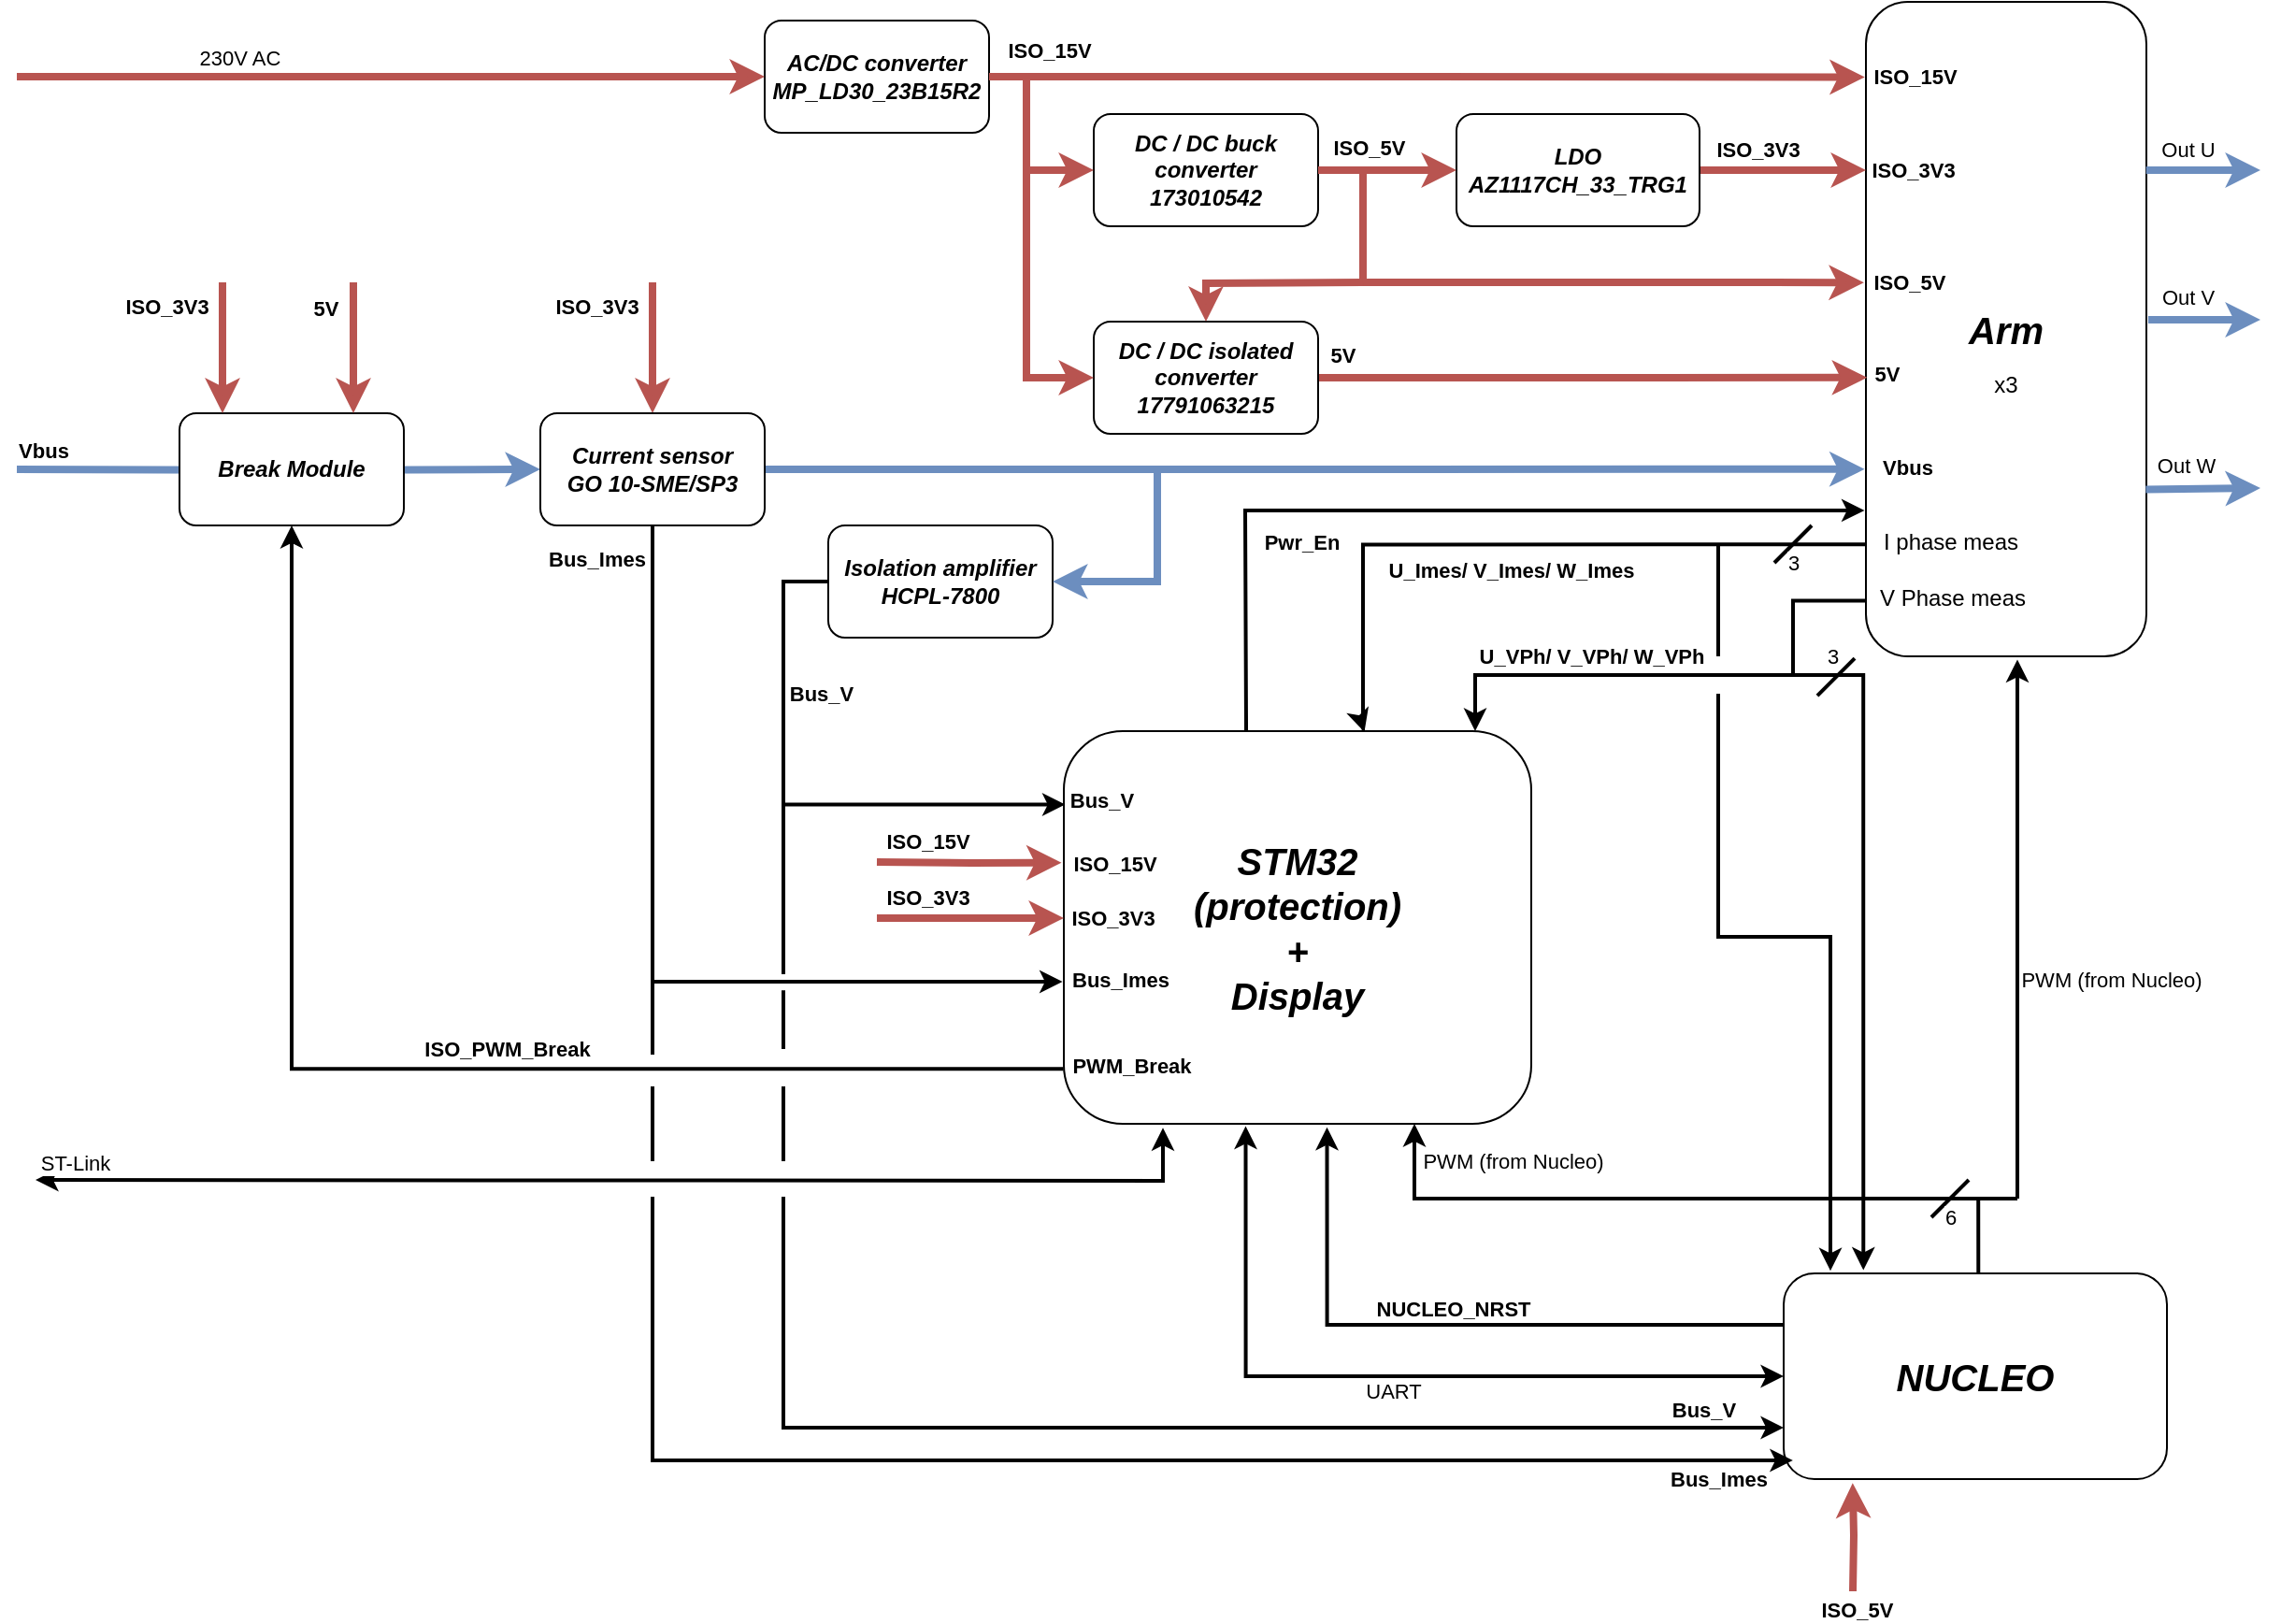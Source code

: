 <mxfile version="21.2.1" type="github" pages="4">
  <diagram id="K26zvjRczleuk83uUMWU" name="Global">
    <mxGraphModel dx="2427" dy="804" grid="1" gridSize="10" guides="1" tooltips="1" connect="1" arrows="1" fold="1" page="1" pageScale="1" pageWidth="827" pageHeight="1169" math="0" shadow="0">
      <root>
        <mxCell id="0" />
        <mxCell id="1" parent="0" />
        <mxCell id="tQ8jCvRIH25_fzb8MXLZ-1" style="edgeStyle=orthogonalEdgeStyle;rounded=0;orthogonalLoop=1;jettySize=auto;html=1;entryX=0.643;entryY=0.002;entryDx=0;entryDy=0;entryPerimeter=0;strokeWidth=2;exitX=-0.003;exitY=0.829;exitDx=0;exitDy=0;exitPerimeter=0;" parent="1" source="TKw2sOFP1dZnRS4CVWHQ-5" target="ybR4OZg4qaDsg3ZmPmzL-6" edge="1">
          <mxGeometry relative="1" as="geometry">
            <mxPoint x="410" y="470" as="sourcePoint" />
            <Array as="points">
              <mxPoint x="160" y="480" />
              <mxPoint x="160" y="578" />
            </Array>
          </mxGeometry>
        </mxCell>
        <mxCell id="tQ8jCvRIH25_fzb8MXLZ-2" value="U_Imes/ V_Imes/ W_Imes" style="edgeLabel;html=1;align=center;verticalAlign=middle;resizable=0;points=[];fontStyle=1" parent="tQ8jCvRIH25_fzb8MXLZ-1" vertex="1" connectable="0">
          <mxGeometry x="0.377" y="2" relative="1" as="geometry">
            <mxPoint x="65" y="12" as="offset" />
          </mxGeometry>
        </mxCell>
        <mxCell id="tQ8jCvRIH25_fzb8MXLZ-3" style="edgeStyle=orthogonalEdgeStyle;rounded=0;orthogonalLoop=1;jettySize=auto;html=1;strokeWidth=2;exitX=-0.003;exitY=0.915;exitDx=0;exitDy=0;exitPerimeter=0;entryX=0.88;entryY=0;entryDx=0;entryDy=0;entryPerimeter=0;" parent="1" source="TKw2sOFP1dZnRS4CVWHQ-5" target="ybR4OZg4qaDsg3ZmPmzL-6" edge="1">
          <mxGeometry relative="1" as="geometry">
            <mxPoint x="540" y="500" as="sourcePoint" />
            <Array as="points">
              <mxPoint x="390" y="510" />
              <mxPoint x="390" y="550" />
              <mxPoint x="220" y="550" />
            </Array>
            <mxPoint x="200" y="550" as="targetPoint" />
          </mxGeometry>
        </mxCell>
        <mxCell id="tQ8jCvRIH25_fzb8MXLZ-4" value="U_VPh/ V_VPh/ W_VPh" style="edgeLabel;html=1;align=center;verticalAlign=middle;resizable=0;points=[];fontStyle=1" parent="tQ8jCvRIH25_fzb8MXLZ-3" vertex="1" connectable="0">
          <mxGeometry x="-0.131" y="2" relative="1" as="geometry">
            <mxPoint x="-66" y="-12" as="offset" />
          </mxGeometry>
        </mxCell>
        <mxCell id="TKw2sOFP1dZnRS4CVWHQ-5" value="&lt;i&gt;&lt;b&gt;&lt;font style=&quot;font-size: 20px;&quot;&gt;Arm&lt;/font&gt;&lt;/b&gt;&lt;/i&gt;" style="rounded=1;whiteSpace=wrap;html=1;fillColor=default;" parent="1" vertex="1">
          <mxGeometry x="429" y="190" width="150" height="350" as="geometry" />
        </mxCell>
        <mxCell id="erb762IqQUycCFhEqrw9-11" style="edgeStyle=orthogonalEdgeStyle;rounded=0;orthogonalLoop=1;jettySize=auto;html=1;exitX=1;exitY=0.5;exitDx=0;exitDy=0;strokeWidth=4;fillColor=#f8cecc;strokeColor=#b85450;entryX=-0.004;entryY=0.115;entryDx=0;entryDy=0;entryPerimeter=0;" parent="1" source="erb762IqQUycCFhEqrw9-13" target="TKw2sOFP1dZnRS4CVWHQ-5" edge="1">
          <mxGeometry relative="1" as="geometry">
            <mxPoint x="330" y="220" as="targetPoint" />
          </mxGeometry>
        </mxCell>
        <mxCell id="erb762IqQUycCFhEqrw9-12" value="&lt;b&gt;ISO_15V&lt;/b&gt;" style="edgeLabel;html=1;align=center;verticalAlign=middle;resizable=0;points=[];" parent="erb762IqQUycCFhEqrw9-11" vertex="1" connectable="0">
          <mxGeometry x="-0.487" relative="1" as="geometry">
            <mxPoint x="-88" y="-14" as="offset" />
          </mxGeometry>
        </mxCell>
        <mxCell id="hg63oGgba25vtPb6VCfj-2" value="ISO_15V" style="edgeLabel;html=1;align=center;verticalAlign=middle;resizable=0;points=[];fontStyle=1" parent="erb762IqQUycCFhEqrw9-11" vertex="1" connectable="0">
          <mxGeometry x="0.878" y="1" relative="1" as="geometry">
            <mxPoint x="55" as="offset" />
          </mxGeometry>
        </mxCell>
        <mxCell id="erb762IqQUycCFhEqrw9-13" value="&lt;div&gt;AC/DC converter&lt;/div&gt;&lt;div&gt;MP_LD30_23B15R2&lt;br&gt;&lt;/div&gt;" style="rounded=1;whiteSpace=wrap;html=1;fontStyle=3" parent="1" vertex="1">
          <mxGeometry x="-160" y="200" width="120" height="60" as="geometry" />
        </mxCell>
        <mxCell id="erb762IqQUycCFhEqrw9-14" value="" style="endArrow=classic;html=1;rounded=0;entryX=0;entryY=0.5;entryDx=0;entryDy=0;fillColor=#f8cecc;strokeColor=#b85450;strokeWidth=4;edgeStyle=orthogonalEdgeStyle;" parent="1" target="erb762IqQUycCFhEqrw9-13" edge="1">
          <mxGeometry width="50" height="50" relative="1" as="geometry">
            <mxPoint x="-560" y="230" as="sourcePoint" />
            <mxPoint x="120" y="130" as="targetPoint" />
            <Array as="points">
              <mxPoint x="-520" y="230" />
            </Array>
          </mxGeometry>
        </mxCell>
        <mxCell id="erb762IqQUycCFhEqrw9-15" value="230V AC" style="edgeLabel;html=1;align=center;verticalAlign=middle;resizable=0;points=[];" parent="erb762IqQUycCFhEqrw9-14" vertex="1" connectable="0">
          <mxGeometry x="-0.455" y="-1" relative="1" as="geometry">
            <mxPoint x="10" y="-11" as="offset" />
          </mxGeometry>
        </mxCell>
        <mxCell id="TKw2sOFP1dZnRS4CVWHQ-2" style="edgeStyle=orthogonalEdgeStyle;rounded=0;orthogonalLoop=1;jettySize=auto;html=1;strokeWidth=4;fillColor=#f8cecc;strokeColor=#b85450;" parent="1" source="erb762IqQUycCFhEqrw9-43" edge="1">
          <mxGeometry relative="1" as="geometry">
            <mxPoint x="429" y="280" as="targetPoint" />
            <Array as="points">
              <mxPoint x="429" y="280" />
            </Array>
          </mxGeometry>
        </mxCell>
        <mxCell id="TKw2sOFP1dZnRS4CVWHQ-3" value="ISO_3V3" style="edgeLabel;html=1;align=center;verticalAlign=middle;resizable=0;points=[];fontStyle=1" parent="TKw2sOFP1dZnRS4CVWHQ-2" vertex="1" connectable="0">
          <mxGeometry x="0.282" y="1" relative="1" as="geometry">
            <mxPoint x="57" y="1" as="offset" />
          </mxGeometry>
        </mxCell>
        <mxCell id="WG2t56-WDr--rCz1EXLR-1" value="ISO_3V3" style="edgeLabel;html=1;align=center;verticalAlign=middle;resizable=0;points=[];fontStyle=1" parent="TKw2sOFP1dZnRS4CVWHQ-2" vertex="1" connectable="0">
          <mxGeometry x="-0.683" relative="1" as="geometry">
            <mxPoint x="17" y="-11" as="offset" />
          </mxGeometry>
        </mxCell>
        <mxCell id="erb762IqQUycCFhEqrw9-43" value="&lt;div&gt;LDO&lt;/div&gt;&lt;div&gt;AZ1117CH_33_TRG1&lt;/div&gt;" style="rounded=1;whiteSpace=wrap;html=1;fontStyle=3" parent="1" vertex="1">
          <mxGeometry x="210" y="250" width="130" height="60" as="geometry" />
        </mxCell>
        <mxCell id="erb762IqQUycCFhEqrw9-44" style="edgeStyle=orthogonalEdgeStyle;rounded=0;orthogonalLoop=1;jettySize=auto;html=1;entryX=0;entryY=0.5;entryDx=0;entryDy=0;strokeWidth=4;fillColor=#f8cecc;strokeColor=#b85450;exitX=1;exitY=0.5;exitDx=0;exitDy=0;" parent="1" source="erb762IqQUycCFhEqrw9-46" target="erb762IqQUycCFhEqrw9-43" edge="1">
          <mxGeometry relative="1" as="geometry">
            <mxPoint x="170" y="340" as="sourcePoint" />
          </mxGeometry>
        </mxCell>
        <mxCell id="erb762IqQUycCFhEqrw9-45" value="ISO_5V" style="edgeLabel;html=1;align=center;verticalAlign=middle;resizable=0;points=[];fontStyle=1" parent="erb762IqQUycCFhEqrw9-44" vertex="1" connectable="0">
          <mxGeometry x="0.238" y="2" relative="1" as="geometry">
            <mxPoint x="-19" y="-10" as="offset" />
          </mxGeometry>
        </mxCell>
        <mxCell id="erb762IqQUycCFhEqrw9-46" value="&lt;div&gt;DC / DC buck converter&lt;/div&gt;&lt;div&gt;173010542&lt;br&gt;&lt;/div&gt;" style="rounded=1;whiteSpace=wrap;html=1;fontStyle=3" parent="1" vertex="1">
          <mxGeometry x="16" y="250" width="120" height="60" as="geometry" />
        </mxCell>
        <mxCell id="erb762IqQUycCFhEqrw9-47" value="" style="endArrow=classic;html=1;rounded=0;entryX=0;entryY=0.5;entryDx=0;entryDy=0;exitX=1;exitY=0.5;exitDx=0;exitDy=0;edgeStyle=orthogonalEdgeStyle;strokeWidth=4;fillColor=#f8cecc;strokeColor=#b85450;" parent="1" source="erb762IqQUycCFhEqrw9-13" target="erb762IqQUycCFhEqrw9-46" edge="1">
          <mxGeometry width="50" height="50" relative="1" as="geometry">
            <mxPoint x="230" y="370" as="sourcePoint" />
            <mxPoint x="280" y="320" as="targetPoint" />
            <Array as="points">
              <mxPoint x="-20" y="230" />
              <mxPoint x="-20" y="280" />
            </Array>
          </mxGeometry>
        </mxCell>
        <mxCell id="erb762IqQUycCFhEqrw9-48" value="" style="endArrow=classic;html=1;rounded=0;edgeStyle=orthogonalEdgeStyle;strokeWidth=4;fillColor=#f8cecc;strokeColor=#b85450;exitX=1;exitY=0.5;exitDx=0;exitDy=0;entryX=-0.007;entryY=0.429;entryDx=0;entryDy=0;entryPerimeter=0;" parent="1" source="erb762IqQUycCFhEqrw9-46" target="TKw2sOFP1dZnRS4CVWHQ-5" edge="1">
          <mxGeometry width="50" height="50" relative="1" as="geometry">
            <mxPoint x="150" y="350" as="sourcePoint" />
            <mxPoint x="380" y="330" as="targetPoint" />
            <Array as="points">
              <mxPoint x="160" y="280" />
              <mxPoint x="160" y="340" />
              <mxPoint x="380" y="340" />
            </Array>
          </mxGeometry>
        </mxCell>
        <mxCell id="rdPD5sOOh20BO_JZCqgj-4" value="&lt;b&gt;ISO_5V&lt;/b&gt;" style="edgeLabel;html=1;align=center;verticalAlign=middle;resizable=0;points=[];" parent="erb762IqQUycCFhEqrw9-48" vertex="1" connectable="0">
          <mxGeometry x="0.786" relative="1" as="geometry">
            <mxPoint x="61" as="offset" />
          </mxGeometry>
        </mxCell>
        <mxCell id="58RRzwtLLCaNlyLWI4M5-4" style="edgeStyle=orthogonalEdgeStyle;rounded=0;orthogonalLoop=1;jettySize=auto;html=1;exitX=0.999;exitY=0.257;exitDx=0;exitDy=0;strokeWidth=4;fillColor=#dae8fc;strokeColor=#6c8ebf;exitPerimeter=0;" parent="1" source="TKw2sOFP1dZnRS4CVWHQ-5" edge="1">
          <mxGeometry relative="1" as="geometry">
            <mxPoint x="640" y="280" as="targetPoint" />
          </mxGeometry>
        </mxCell>
        <mxCell id="58RRzwtLLCaNlyLWI4M5-5" value="Out U" style="edgeLabel;html=1;align=center;verticalAlign=middle;resizable=0;points=[];" parent="58RRzwtLLCaNlyLWI4M5-4" vertex="1" connectable="0">
          <mxGeometry x="0.294" y="1" relative="1" as="geometry">
            <mxPoint x="-18" y="-11" as="offset" />
          </mxGeometry>
        </mxCell>
        <mxCell id="58RRzwtLLCaNlyLWI4M5-7" style="edgeStyle=orthogonalEdgeStyle;rounded=0;orthogonalLoop=1;jettySize=auto;html=1;strokeWidth=4;fillColor=#dae8fc;strokeColor=#6c8ebf;" parent="1" edge="1">
          <mxGeometry relative="1" as="geometry">
            <mxPoint x="640" y="360" as="targetPoint" />
            <mxPoint x="580" y="360" as="sourcePoint" />
          </mxGeometry>
        </mxCell>
        <mxCell id="58RRzwtLLCaNlyLWI4M5-8" value="Out V" style="edgeLabel;html=1;align=center;verticalAlign=middle;resizable=0;points=[];" parent="58RRzwtLLCaNlyLWI4M5-7" vertex="1" connectable="0">
          <mxGeometry x="0.113" y="3" relative="1" as="geometry">
            <mxPoint x="-13" y="-9" as="offset" />
          </mxGeometry>
        </mxCell>
        <mxCell id="58RRzwtLLCaNlyLWI4M5-9" style="edgeStyle=orthogonalEdgeStyle;rounded=0;orthogonalLoop=1;jettySize=auto;html=1;exitX=0.998;exitY=0.745;exitDx=0;exitDy=0;strokeWidth=4;fillColor=#dae8fc;strokeColor=#6c8ebf;exitPerimeter=0;" parent="1" source="TKw2sOFP1dZnRS4CVWHQ-5" edge="1">
          <mxGeometry relative="1" as="geometry">
            <mxPoint x="640" y="450" as="targetPoint" />
            <Array as="points">
              <mxPoint x="640" y="451" />
            </Array>
          </mxGeometry>
        </mxCell>
        <mxCell id="58RRzwtLLCaNlyLWI4M5-10" value="Out W" style="edgeLabel;html=1;align=center;verticalAlign=middle;resizable=0;points=[];" parent="58RRzwtLLCaNlyLWI4M5-9" vertex="1" connectable="0">
          <mxGeometry x="0.343" y="2" relative="1" as="geometry">
            <mxPoint x="-20" y="-10" as="offset" />
          </mxGeometry>
        </mxCell>
        <mxCell id="58RRzwtLLCaNlyLWI4M5-1" value="x3" style="text;html=1;strokeColor=none;fillColor=none;align=center;verticalAlign=middle;whiteSpace=wrap;rounded=0;" parent="1" vertex="1">
          <mxGeometry x="474" y="380" width="60" height="30" as="geometry" />
        </mxCell>
        <mxCell id="rdPD5sOOh20BO_JZCqgj-1" value="" style="endArrow=classic;html=1;rounded=0;edgeStyle=orthogonalEdgeStyle;fillColor=#dae8fc;strokeColor=#6c8ebf;strokeWidth=4;entryX=-0.005;entryY=0.714;entryDx=0;entryDy=0;entryPerimeter=0;" parent="1" source="Yn8s1QBvf-6VIzHjhP1f-1" target="TKw2sOFP1dZnRS4CVWHQ-5" edge="1">
          <mxGeometry width="50" height="50" relative="1" as="geometry">
            <mxPoint x="-350" y="440" as="sourcePoint" />
            <mxPoint x="430" y="440" as="targetPoint" />
            <Array as="points" />
          </mxGeometry>
        </mxCell>
        <mxCell id="rdPD5sOOh20BO_JZCqgj-5" value="&lt;b&gt;Vbus&lt;/b&gt;" style="edgeLabel;html=1;align=center;verticalAlign=middle;resizable=0;points=[];" parent="rdPD5sOOh20BO_JZCqgj-1" vertex="1" connectable="0">
          <mxGeometry x="0.928" y="3" relative="1" as="geometry">
            <mxPoint x="44" y="2" as="offset" />
          </mxGeometry>
        </mxCell>
        <mxCell id="1_m-2TjKmpO3TfjhIvF--3" style="edgeStyle=orthogonalEdgeStyle;rounded=0;orthogonalLoop=1;jettySize=auto;html=1;exitX=0;exitY=0.5;exitDx=0;exitDy=0;strokeWidth=2;entryX=0.003;entryY=0.187;entryDx=0;entryDy=0;entryPerimeter=0;" parent="1" source="1_m-2TjKmpO3TfjhIvF--1" target="ybR4OZg4qaDsg3ZmPmzL-6" edge="1">
          <mxGeometry relative="1" as="geometry">
            <mxPoint x="-230" y="570" as="targetPoint" />
            <Array as="points">
              <mxPoint x="-150" y="500" />
              <mxPoint x="-150" y="619" />
            </Array>
          </mxGeometry>
        </mxCell>
        <mxCell id="1_m-2TjKmpO3TfjhIvF--4" value="Bus_V" style="edgeLabel;html=1;align=center;verticalAlign=middle;resizable=0;points=[];fontStyle=1" parent="1_m-2TjKmpO3TfjhIvF--3" vertex="1" connectable="0">
          <mxGeometry x="-0.063" y="2" relative="1" as="geometry">
            <mxPoint x="18" y="-54" as="offset" />
          </mxGeometry>
        </mxCell>
        <mxCell id="1_m-2TjKmpO3TfjhIvF--1" value="&lt;div&gt;Isolation amplifier&lt;/div&gt;&lt;div&gt;HCPL-7800&lt;br&gt;&lt;/div&gt;" style="rounded=1;whiteSpace=wrap;html=1;fontStyle=3" parent="1" vertex="1">
          <mxGeometry x="-126" y="470" width="120" height="60" as="geometry" />
        </mxCell>
        <mxCell id="1_m-2TjKmpO3TfjhIvF--2" value="" style="endArrow=classic;html=1;rounded=0;entryX=1;entryY=0.5;entryDx=0;entryDy=0;edgeStyle=orthogonalEdgeStyle;fillColor=#dae8fc;strokeColor=#6c8ebf;strokeWidth=4;" parent="1" target="1_m-2TjKmpO3TfjhIvF--1" edge="1">
          <mxGeometry width="50" height="50" relative="1" as="geometry">
            <mxPoint x="170" y="440" as="sourcePoint" />
            <mxPoint x="220" y="140" as="targetPoint" />
            <Array as="points">
              <mxPoint x="50" y="440" />
              <mxPoint x="50" y="500" />
            </Array>
          </mxGeometry>
        </mxCell>
        <mxCell id="ybR4OZg4qaDsg3ZmPmzL-2" style="edgeStyle=orthogonalEdgeStyle;rounded=0;orthogonalLoop=1;jettySize=auto;html=1;fillColor=#f8cecc;strokeColor=#b85450;strokeWidth=4;entryX=0.004;entryY=0.574;entryDx=0;entryDy=0;entryPerimeter=0;" parent="1" source="ybR4OZg4qaDsg3ZmPmzL-1" target="TKw2sOFP1dZnRS4CVWHQ-5" edge="1">
          <mxGeometry relative="1" as="geometry">
            <mxPoint x="380" y="360" as="targetPoint" />
            <Array as="points" />
          </mxGeometry>
        </mxCell>
        <mxCell id="ybR4OZg4qaDsg3ZmPmzL-3" value="5V" style="edgeLabel;html=1;align=center;verticalAlign=middle;resizable=0;points=[];fontStyle=1" parent="ybR4OZg4qaDsg3ZmPmzL-2" vertex="1" connectable="0">
          <mxGeometry x="-0.186" y="-3" relative="1" as="geometry">
            <mxPoint x="-107" y="-15" as="offset" />
          </mxGeometry>
        </mxCell>
        <mxCell id="ybR4OZg4qaDsg3ZmPmzL-4" value="&lt;b&gt;5V&lt;/b&gt;" style="edgeLabel;html=1;align=center;verticalAlign=middle;resizable=0;points=[];" parent="ybR4OZg4qaDsg3ZmPmzL-2" vertex="1" connectable="0">
          <mxGeometry x="0.741" y="2" relative="1" as="geometry">
            <mxPoint x="48" as="offset" />
          </mxGeometry>
        </mxCell>
        <mxCell id="ybR4OZg4qaDsg3ZmPmzL-1" value="&lt;div&gt;DC / DC isolated converter&lt;/div&gt;&lt;div&gt;17791063215&lt;br&gt;&lt;/div&gt;" style="rounded=1;whiteSpace=wrap;html=1;fontStyle=3" parent="1" vertex="1">
          <mxGeometry x="16" y="361" width="120" height="60" as="geometry" />
        </mxCell>
        <mxCell id="ybR4OZg4qaDsg3ZmPmzL-5" value="" style="endArrow=classic;html=1;rounded=0;exitX=1;exitY=0.5;exitDx=0;exitDy=0;entryX=0;entryY=0.5;entryDx=0;entryDy=0;edgeStyle=orthogonalEdgeStyle;strokeWidth=4;fillColor=#f8cecc;strokeColor=#b85450;" parent="1" source="erb762IqQUycCFhEqrw9-13" target="ybR4OZg4qaDsg3ZmPmzL-1" edge="1">
          <mxGeometry width="50" height="50" relative="1" as="geometry">
            <mxPoint x="80" y="400" as="sourcePoint" />
            <mxPoint x="130" y="350" as="targetPoint" />
            <Array as="points">
              <mxPoint x="-20" y="230" />
              <mxPoint x="-20" y="391" />
            </Array>
          </mxGeometry>
        </mxCell>
        <mxCell id="SWSvtxuBOt6Fdv_Am8P_-3" style="edgeStyle=orthogonalEdgeStyle;rounded=0;orthogonalLoop=1;jettySize=auto;html=1;entryX=-0.005;entryY=0.777;entryDx=0;entryDy=0;fontSize=11;strokeWidth=2;entryPerimeter=0;exitX=0.39;exitY=0;exitDx=0;exitDy=0;exitPerimeter=0;" parent="1" source="ybR4OZg4qaDsg3ZmPmzL-6" target="TKw2sOFP1dZnRS4CVWHQ-5" edge="1">
          <mxGeometry relative="1" as="geometry">
            <mxPoint x="70" y="530" as="sourcePoint" />
            <Array as="points">
              <mxPoint x="98" y="577" />
              <mxPoint x="97" y="577" />
              <mxPoint x="97" y="462" />
            </Array>
          </mxGeometry>
        </mxCell>
        <mxCell id="67dDihELPkQl802sxM9B-1" value="Pwr_En" style="edgeLabel;html=1;align=center;verticalAlign=middle;resizable=0;points=[];fontStyle=1" parent="SWSvtxuBOt6Fdv_Am8P_-3" vertex="1" connectable="0">
          <mxGeometry x="0.133" y="-3" relative="1" as="geometry">
            <mxPoint x="-107" y="14" as="offset" />
          </mxGeometry>
        </mxCell>
        <mxCell id="BneUFHjSHCkK-d5fq9VS-2" style="edgeStyle=orthogonalEdgeStyle;rounded=0;orthogonalLoop=1;jettySize=auto;html=1;exitX=-0.001;exitY=0.86;exitDx=0;exitDy=0;entryX=0.5;entryY=1;entryDx=0;entryDy=0;exitPerimeter=0;strokeWidth=2;" parent="1" source="ybR4OZg4qaDsg3ZmPmzL-6" target="BneUFHjSHCkK-d5fq9VS-1" edge="1">
          <mxGeometry relative="1" as="geometry">
            <Array as="points">
              <mxPoint x="-413" y="761" />
            </Array>
          </mxGeometry>
        </mxCell>
        <mxCell id="BneUFHjSHCkK-d5fq9VS-3" value="ISO_PWM_Break" style="edgeLabel;html=1;align=center;verticalAlign=middle;resizable=0;points=[];fontStyle=1" parent="BneUFHjSHCkK-d5fq9VS-2" vertex="1" connectable="0">
          <mxGeometry x="-0.153" y="-2" relative="1" as="geometry">
            <mxPoint y="-9" as="offset" />
          </mxGeometry>
        </mxCell>
        <mxCell id="ybR4OZg4qaDsg3ZmPmzL-6" value="&lt;div&gt;&lt;i&gt;&lt;font style=&quot;font-size: 20px;&quot;&gt;&lt;b&gt;STM32&lt;/b&gt;&lt;/font&gt;&lt;/i&gt;&lt;/div&gt;&lt;div&gt;&lt;i&gt;&lt;font style=&quot;font-size: 20px;&quot;&gt;&lt;b&gt;(protection)&lt;/b&gt;&lt;/font&gt;&lt;/i&gt;&lt;/div&gt;&lt;div&gt;&lt;i&gt;&lt;font style=&quot;font-size: 20px;&quot;&gt;&lt;b&gt;+&lt;/b&gt;&lt;/font&gt;&lt;/i&gt;&lt;/div&gt;&lt;div&gt;&lt;i&gt;&lt;font style=&quot;font-size: 20px;&quot;&gt;&lt;b&gt;Display&lt;br&gt;&lt;/b&gt;&lt;/font&gt;&lt;/i&gt;&lt;/div&gt;" style="rounded=1;whiteSpace=wrap;html=1;" parent="1" vertex="1">
          <mxGeometry y="580" width="250" height="210" as="geometry" />
        </mxCell>
        <mxCell id="SWSvtxuBOt6Fdv_Am8P_-1" value="I phase meas" style="text;html=1;align=center;verticalAlign=middle;resizable=0;points=[];autosize=1;strokeColor=none;fillColor=none;fontStyle=0" parent="1" vertex="1">
          <mxGeometry x="424" y="464" width="100" height="30" as="geometry" />
        </mxCell>
        <mxCell id="SWSvtxuBOt6Fdv_Am8P_-2" value="V Phase meas" style="text;html=1;align=center;verticalAlign=middle;resizable=0;points=[];autosize=1;strokeColor=none;fillColor=none;fontStyle=0" parent="1" vertex="1">
          <mxGeometry x="425" y="494" width="100" height="30" as="geometry" />
        </mxCell>
        <mxCell id="qElm5PhY4-0Ruykifg-E-3" value="" style="endArrow=none;html=1;rounded=0;strokeWidth=2;" parent="1" edge="1">
          <mxGeometry width="50" height="50" relative="1" as="geometry">
            <mxPoint x="380" y="490" as="sourcePoint" />
            <mxPoint x="400" y="470" as="targetPoint" />
            <Array as="points">
              <mxPoint x="390" y="480" />
            </Array>
          </mxGeometry>
        </mxCell>
        <mxCell id="qElm5PhY4-0Ruykifg-E-4" value="3" style="edgeLabel;html=1;align=center;verticalAlign=middle;resizable=0;points=[];" parent="qElm5PhY4-0Ruykifg-E-3" vertex="1" connectable="0">
          <mxGeometry x="0.696" y="-1" relative="1" as="geometry">
            <mxPoint x="-8" y="16" as="offset" />
          </mxGeometry>
        </mxCell>
        <mxCell id="qElm5PhY4-0Ruykifg-E-5" value="" style="endArrow=none;html=1;rounded=0;strokeWidth=2;" parent="1" edge="1">
          <mxGeometry width="50" height="50" relative="1" as="geometry">
            <mxPoint x="403" y="561.05" as="sourcePoint" />
            <mxPoint x="423" y="541.05" as="targetPoint" />
            <Array as="points">
              <mxPoint x="413" y="551.05" />
            </Array>
          </mxGeometry>
        </mxCell>
        <mxCell id="qElm5PhY4-0Ruykifg-E-6" value="3" style="edgeLabel;html=1;align=center;verticalAlign=middle;resizable=0;points=[];" parent="qElm5PhY4-0Ruykifg-E-5" vertex="1" connectable="0">
          <mxGeometry x="0.696" y="-1" relative="1" as="geometry">
            <mxPoint x="-10" y="-5" as="offset" />
          </mxGeometry>
        </mxCell>
        <mxCell id="XeoCFHoVAx_0ssHAjZDC-1" style="edgeStyle=orthogonalEdgeStyle;rounded=0;orthogonalLoop=1;jettySize=auto;html=1;strokeWidth=4;fillColor=#f8cecc;strokeColor=#b85450;" parent="1" edge="1">
          <mxGeometry relative="1" as="geometry">
            <mxPoint y="680.03" as="targetPoint" />
            <mxPoint x="-100" y="680" as="sourcePoint" />
            <Array as="points">
              <mxPoint y="680.03" />
            </Array>
          </mxGeometry>
        </mxCell>
        <mxCell id="XeoCFHoVAx_0ssHAjZDC-2" value="ISO_3V3" style="edgeLabel;html=1;align=center;verticalAlign=middle;resizable=0;points=[];fontStyle=1" parent="XeoCFHoVAx_0ssHAjZDC-1" vertex="1" connectable="0">
          <mxGeometry x="0.282" y="1" relative="1" as="geometry">
            <mxPoint x="62" y="1" as="offset" />
          </mxGeometry>
        </mxCell>
        <mxCell id="XeoCFHoVAx_0ssHAjZDC-3" value="ISO_3V3" style="edgeLabel;html=1;align=center;verticalAlign=middle;resizable=0;points=[];fontStyle=1" parent="XeoCFHoVAx_0ssHAjZDC-1" vertex="1" connectable="0">
          <mxGeometry x="-0.683" relative="1" as="geometry">
            <mxPoint x="11" y="-11" as="offset" />
          </mxGeometry>
        </mxCell>
        <mxCell id="QrFfTdA_GdKSxjWbXCUa-1" style="edgeStyle=orthogonalEdgeStyle;rounded=0;orthogonalLoop=1;jettySize=auto;html=1;strokeWidth=4;fillColor=#f8cecc;strokeColor=#b85450;entryX=0.5;entryY=0;entryDx=0;entryDy=0;" parent="1" target="Yn8s1QBvf-6VIzHjhP1f-1" edge="1">
          <mxGeometry relative="1" as="geometry">
            <mxPoint x="-201" y="390.66" as="targetPoint" />
            <mxPoint x="-220" y="340" as="sourcePoint" />
            <Array as="points">
              <mxPoint x="-220" y="370" />
              <mxPoint x="-220" y="370" />
            </Array>
          </mxGeometry>
        </mxCell>
        <mxCell id="QrFfTdA_GdKSxjWbXCUa-3" value="ISO_3V3" style="edgeLabel;html=1;align=center;verticalAlign=middle;resizable=0;points=[];fontStyle=1" parent="QrFfTdA_GdKSxjWbXCUa-1" vertex="1" connectable="0">
          <mxGeometry x="-0.683" relative="1" as="geometry">
            <mxPoint x="-30" y="2" as="offset" />
          </mxGeometry>
        </mxCell>
        <mxCell id="QrFfTdA_GdKSxjWbXCUa-6" value="" style="endArrow=classic;html=1;rounded=0;exitX=0.5;exitY=1;exitDx=0;exitDy=0;entryX=-0.003;entryY=0.637;entryDx=0;entryDy=0;entryPerimeter=0;edgeStyle=orthogonalEdgeStyle;strokeWidth=2;" parent="1" source="Yn8s1QBvf-6VIzHjhP1f-1" target="ybR4OZg4qaDsg3ZmPmzL-6" edge="1">
          <mxGeometry width="50" height="50" relative="1" as="geometry">
            <mxPoint x="-210" y="600" as="sourcePoint" />
            <mxPoint x="-160" y="550" as="targetPoint" />
            <Array as="points">
              <mxPoint x="-220" y="714" />
              <mxPoint x="-1" y="714" />
            </Array>
          </mxGeometry>
        </mxCell>
        <mxCell id="QrFfTdA_GdKSxjWbXCUa-7" value="Bus_Imes" style="edgeLabel;html=1;align=center;verticalAlign=middle;resizable=0;points=[];fontStyle=1" parent="QrFfTdA_GdKSxjWbXCUa-6" vertex="1" connectable="0">
          <mxGeometry x="-0.652" y="-1" relative="1" as="geometry">
            <mxPoint x="-29" y="-63" as="offset" />
          </mxGeometry>
        </mxCell>
        <mxCell id="QrFfTdA_GdKSxjWbXCUa-8" value="Bus_Imes" style="edgeLabel;html=1;align=center;verticalAlign=middle;resizable=0;points=[];fontStyle=1" parent="1" vertex="1" connectable="0">
          <mxGeometry x="30.0" y="712.995" as="geometry" />
        </mxCell>
        <mxCell id="QrFfTdA_GdKSxjWbXCUa-9" value="" style="endArrow=classic;html=1;rounded=0;edgeStyle=orthogonalEdgeStyle;fillColor=#dae8fc;strokeColor=#6c8ebf;strokeWidth=4;entryX=0;entryY=0.5;entryDx=0;entryDy=0;" parent="1" target="Yn8s1QBvf-6VIzHjhP1f-1" edge="1">
          <mxGeometry width="50" height="50" relative="1" as="geometry">
            <mxPoint x="-560" y="440" as="sourcePoint" />
            <mxPoint x="428" y="440" as="targetPoint" />
            <Array as="points" />
          </mxGeometry>
        </mxCell>
        <mxCell id="QrFfTdA_GdKSxjWbXCUa-10" value="Vbus" style="edgeLabel;html=1;align=center;verticalAlign=middle;resizable=0;points=[];fontStyle=1" parent="QrFfTdA_GdKSxjWbXCUa-9" vertex="1" connectable="0">
          <mxGeometry x="-0.969" y="2" relative="1" as="geometry">
            <mxPoint x="9" y="-8" as="offset" />
          </mxGeometry>
        </mxCell>
        <mxCell id="Yn8s1QBvf-6VIzHjhP1f-1" value="&lt;div&gt;Current sensor&lt;/div&gt;&lt;div&gt;GO 10-SME/SP3&lt;br&gt;&lt;/div&gt;" style="rounded=1;whiteSpace=wrap;html=1;fontStyle=3" parent="1" vertex="1">
          <mxGeometry x="-280" y="410" width="120" height="60" as="geometry" />
        </mxCell>
        <mxCell id="QrFfTdA_GdKSxjWbXCUa-12" value="" style="endArrow=classic;html=1;rounded=0;entryX=0.75;entryY=1;entryDx=0;entryDy=0;edgeStyle=orthogonalEdgeStyle;strokeWidth=2;exitX=0.508;exitY=0.009;exitDx=0;exitDy=0;exitPerimeter=0;" parent="1" source="m_v-vZH0CDw4dBFLIC0s-1" target="ybR4OZg4qaDsg3ZmPmzL-6" edge="1">
          <mxGeometry width="50" height="50" relative="1" as="geometry">
            <mxPoint x="63" y="900" as="sourcePoint" />
            <mxPoint x="70" y="810" as="targetPoint" />
            <Array as="points">
              <mxPoint x="510" y="830" />
              <mxPoint x="187" y="830" />
              <mxPoint x="187" y="790" />
            </Array>
          </mxGeometry>
        </mxCell>
        <mxCell id="QrFfTdA_GdKSxjWbXCUa-13" value="PWM (from Nucleo)" style="edgeLabel;html=1;align=center;verticalAlign=middle;resizable=0;points=[];" parent="QrFfTdA_GdKSxjWbXCUa-12" vertex="1" connectable="0">
          <mxGeometry x="0.132" relative="1" as="geometry">
            <mxPoint x="228" y="-117" as="offset" />
          </mxGeometry>
        </mxCell>
        <mxCell id="QrFfTdA_GdKSxjWbXCUa-14" value="" style="endArrow=none;html=1;rounded=0;strokeWidth=2;" parent="1" edge="1">
          <mxGeometry width="50" height="50" relative="1" as="geometry">
            <mxPoint x="464" y="840" as="sourcePoint" />
            <mxPoint x="484" y="820" as="targetPoint" />
            <Array as="points">
              <mxPoint x="474" y="830" />
            </Array>
          </mxGeometry>
        </mxCell>
        <mxCell id="QrFfTdA_GdKSxjWbXCUa-15" value="6" style="edgeLabel;html=1;align=center;verticalAlign=middle;resizable=0;points=[];" parent="QrFfTdA_GdKSxjWbXCUa-14" vertex="1" connectable="0">
          <mxGeometry x="0.696" y="-1" relative="1" as="geometry">
            <mxPoint x="-8" y="16" as="offset" />
          </mxGeometry>
        </mxCell>
        <mxCell id="QrFfTdA_GdKSxjWbXCUa-16" value="Bus_V" style="edgeLabel;html=1;align=center;verticalAlign=middle;resizable=0;points=[];fontStyle=1" parent="1" vertex="1" connectable="0">
          <mxGeometry x="20" y="617" as="geometry" />
        </mxCell>
        <mxCell id="BneUFHjSHCkK-d5fq9VS-1" value="Break Module" style="rounded=1;whiteSpace=wrap;html=1;fontStyle=3" parent="1" vertex="1">
          <mxGeometry x="-473" y="410" width="120" height="60" as="geometry" />
        </mxCell>
        <mxCell id="BneUFHjSHCkK-d5fq9VS-4" value="PWM_Break" style="edgeLabel;html=1;align=center;verticalAlign=middle;resizable=0;points=[];fontStyle=1" parent="1" vertex="1" connectable="0">
          <mxGeometry x="36.0" y="758.618" as="geometry" />
        </mxCell>
        <mxCell id="8b5nNksfdEHI5ynZiP_m-1" style="edgeStyle=orthogonalEdgeStyle;rounded=0;orthogonalLoop=1;jettySize=auto;html=1;strokeWidth=4;fillColor=#f8cecc;strokeColor=#b85450;entryX=0.5;entryY=0;entryDx=0;entryDy=0;" parent="1" edge="1">
          <mxGeometry relative="1" as="geometry">
            <mxPoint x="-450" y="410" as="targetPoint" />
            <mxPoint x="-450" y="340" as="sourcePoint" />
            <Array as="points">
              <mxPoint x="-450" y="370" />
              <mxPoint x="-450" y="370" />
            </Array>
          </mxGeometry>
        </mxCell>
        <mxCell id="8b5nNksfdEHI5ynZiP_m-2" value="ISO_3V3" style="edgeLabel;html=1;align=center;verticalAlign=middle;resizable=0;points=[];fontStyle=1" parent="8b5nNksfdEHI5ynZiP_m-1" vertex="1" connectable="0">
          <mxGeometry x="-0.683" relative="1" as="geometry">
            <mxPoint x="-30" y="2" as="offset" />
          </mxGeometry>
        </mxCell>
        <mxCell id="8b5nNksfdEHI5ynZiP_m-3" style="edgeStyle=orthogonalEdgeStyle;rounded=0;orthogonalLoop=1;jettySize=auto;html=1;strokeWidth=4;fillColor=#f8cecc;strokeColor=#b85450;entryX=0.5;entryY=0;entryDx=0;entryDy=0;" parent="1" edge="1">
          <mxGeometry relative="1" as="geometry">
            <mxPoint x="-380" y="410" as="targetPoint" />
            <mxPoint x="-380" y="340" as="sourcePoint" />
            <Array as="points">
              <mxPoint x="-380" y="370" />
              <mxPoint x="-380" y="370" />
            </Array>
          </mxGeometry>
        </mxCell>
        <mxCell id="8b5nNksfdEHI5ynZiP_m-4" value="5V" style="edgeLabel;html=1;align=center;verticalAlign=middle;resizable=0;points=[];fontStyle=1" parent="8b5nNksfdEHI5ynZiP_m-3" vertex="1" connectable="0">
          <mxGeometry x="-0.683" relative="1" as="geometry">
            <mxPoint x="-15" y="3" as="offset" />
          </mxGeometry>
        </mxCell>
        <mxCell id="m_v-vZH0CDw4dBFLIC0s-1" value="&lt;font style=&quot;font-size: 20px;&quot;&gt;&lt;i&gt;&lt;b&gt;NUCLEO&lt;/b&gt;&lt;/i&gt;&lt;/font&gt;" style="rounded=1;whiteSpace=wrap;html=1;" parent="1" vertex="1">
          <mxGeometry x="385" y="870" width="205" height="110" as="geometry" />
        </mxCell>
        <mxCell id="m_v-vZH0CDw4dBFLIC0s-2" value="" style="endArrow=classic;html=1;rounded=0;strokeWidth=2;edgeStyle=orthogonalEdgeStyle;entryX=0.543;entryY=1.005;entryDx=0;entryDy=0;entryPerimeter=0;" parent="1" target="TKw2sOFP1dZnRS4CVWHQ-5" edge="1">
          <mxGeometry width="50" height="50" relative="1" as="geometry">
            <mxPoint x="510" y="830" as="sourcePoint" />
            <mxPoint x="540" y="700" as="targetPoint" />
            <Array as="points">
              <mxPoint x="510" y="542" />
            </Array>
          </mxGeometry>
        </mxCell>
        <mxCell id="Q9jYmi7fLdKRggBZKK2G-1" value="" style="endArrow=classic;html=1;rounded=0;edgeStyle=orthogonalEdgeStyle;entryX=0.5;entryY=0;entryDx=0;entryDy=0;fillColor=#f8cecc;strokeColor=#b85450;strokeWidth=4;" parent="1" target="ybR4OZg4qaDsg3ZmPmzL-1" edge="1">
          <mxGeometry width="50" height="50" relative="1" as="geometry">
            <mxPoint x="160" y="340" as="sourcePoint" />
            <mxPoint x="100" y="400" as="targetPoint" />
          </mxGeometry>
        </mxCell>
        <mxCell id="ncyNGrvUuhItKw6z08HP-1" style="edgeStyle=orthogonalEdgeStyle;rounded=0;orthogonalLoop=1;jettySize=auto;html=1;strokeWidth=4;fillColor=#f8cecc;strokeColor=#b85450;entryX=-0.005;entryY=0.335;entryDx=0;entryDy=0;entryPerimeter=0;" parent="1" target="ybR4OZg4qaDsg3ZmPmzL-6" edge="1">
          <mxGeometry relative="1" as="geometry">
            <mxPoint x="10" y="690.03" as="targetPoint" />
            <mxPoint x="-100" y="650" as="sourcePoint" />
            <Array as="points" />
          </mxGeometry>
        </mxCell>
        <mxCell id="ncyNGrvUuhItKw6z08HP-2" value="ISO_15V" style="edgeLabel;html=1;align=center;verticalAlign=middle;resizable=0;points=[];fontStyle=1" parent="ncyNGrvUuhItKw6z08HP-1" vertex="1" connectable="0">
          <mxGeometry x="0.282" y="1" relative="1" as="geometry">
            <mxPoint x="63" y="1" as="offset" />
          </mxGeometry>
        </mxCell>
        <mxCell id="ncyNGrvUuhItKw6z08HP-3" value="ISO_15V" style="edgeLabel;html=1;align=center;verticalAlign=middle;resizable=0;points=[];fontStyle=1" parent="ncyNGrvUuhItKw6z08HP-1" vertex="1" connectable="0">
          <mxGeometry x="-0.683" relative="1" as="geometry">
            <mxPoint x="11" y="-11" as="offset" />
          </mxGeometry>
        </mxCell>
        <mxCell id="0xyg1j1ZI7qZ8m8Z5zoh-1" value="" style="endArrow=classic;html=1;rounded=0;exitX=0;exitY=0.25;exitDx=0;exitDy=0;entryX=0.563;entryY=1.009;entryDx=0;entryDy=0;entryPerimeter=0;edgeStyle=orthogonalEdgeStyle;strokeWidth=2;" parent="1" source="m_v-vZH0CDw4dBFLIC0s-1" target="ybR4OZg4qaDsg3ZmPmzL-6" edge="1">
          <mxGeometry width="50" height="50" relative="1" as="geometry">
            <mxPoint x="60" y="770" as="sourcePoint" />
            <mxPoint x="110" y="720" as="targetPoint" />
          </mxGeometry>
        </mxCell>
        <mxCell id="0xyg1j1ZI7qZ8m8Z5zoh-2" value="NUCLEO_NRST" style="edgeLabel;html=1;align=center;verticalAlign=middle;resizable=0;points=[];fontStyle=1" parent="0xyg1j1ZI7qZ8m8Z5zoh-1" vertex="1" connectable="0">
          <mxGeometry x="0.012" y="2" relative="1" as="geometry">
            <mxPoint y="-11" as="offset" />
          </mxGeometry>
        </mxCell>
        <mxCell id="0xyg1j1ZI7qZ8m8Z5zoh-3" value="" style="endArrow=classic;startArrow=classic;html=1;rounded=0;exitX=0.389;exitY=1.006;exitDx=0;exitDy=0;exitPerimeter=0;entryX=0;entryY=0.5;entryDx=0;entryDy=0;edgeStyle=orthogonalEdgeStyle;strokeWidth=2;" parent="1" source="ybR4OZg4qaDsg3ZmPmzL-6" target="m_v-vZH0CDw4dBFLIC0s-1" edge="1">
          <mxGeometry width="50" height="50" relative="1" as="geometry">
            <mxPoint x="160" y="810" as="sourcePoint" />
            <mxPoint x="210" y="760" as="targetPoint" />
            <Array as="points">
              <mxPoint x="97" y="925" />
            </Array>
          </mxGeometry>
        </mxCell>
        <mxCell id="0xyg1j1ZI7qZ8m8Z5zoh-4" value="UART" style="edgeLabel;html=1;align=center;verticalAlign=middle;resizable=0;points=[];" parent="0xyg1j1ZI7qZ8m8Z5zoh-3" vertex="1" connectable="0">
          <mxGeometry x="0.006" y="-4" relative="1" as="geometry">
            <mxPoint y="4" as="offset" />
          </mxGeometry>
        </mxCell>
        <mxCell id="0xyg1j1ZI7qZ8m8Z5zoh-5" value="PWM (from Nucleo)" style="edgeLabel;html=1;align=center;verticalAlign=middle;resizable=0;points=[];" parent="1" vertex="1" connectable="0">
          <mxGeometry x="240.002" y="810.0" as="geometry" />
        </mxCell>
        <mxCell id="F-R1QFJCeneRMGKbqDTs-1" value="" style="endArrow=classic;startArrow=classic;html=1;rounded=0;strokeWidth=2;entryX=0.212;entryY=1.01;entryDx=0;entryDy=0;entryPerimeter=0;edgeStyle=orthogonalEdgeStyle;" parent="1" target="ybR4OZg4qaDsg3ZmPmzL-6" edge="1">
          <mxGeometry width="50" height="50" relative="1" as="geometry">
            <mxPoint x="-550" y="820" as="sourcePoint" />
            <mxPoint x="-90" y="670" as="targetPoint" />
          </mxGeometry>
        </mxCell>
        <mxCell id="F-R1QFJCeneRMGKbqDTs-2" value="ST-Link" style="edgeLabel;html=1;align=center;verticalAlign=middle;resizable=0;points=[];" parent="F-R1QFJCeneRMGKbqDTs-1" vertex="1" connectable="0">
          <mxGeometry x="0.123" y="5" relative="1" as="geometry">
            <mxPoint x="-334" y="-5" as="offset" />
          </mxGeometry>
        </mxCell>
        <mxCell id="F-R1QFJCeneRMGKbqDTs-4" value="" style="endArrow=classic;html=1;rounded=0;entryX=0.208;entryY=-0.016;entryDx=0;entryDy=0;entryPerimeter=0;edgeStyle=orthogonalEdgeStyle;strokeWidth=2;" parent="1" target="m_v-vZH0CDw4dBFLIC0s-1" edge="1">
          <mxGeometry width="50" height="50" relative="1" as="geometry">
            <mxPoint x="390" y="550" as="sourcePoint" />
            <mxPoint x="510" y="700" as="targetPoint" />
            <Array as="points">
              <mxPoint x="428" y="550" />
            </Array>
          </mxGeometry>
        </mxCell>
        <mxCell id="F-R1QFJCeneRMGKbqDTs-5" value="" style="endArrow=classic;html=1;rounded=0;edgeStyle=orthogonalEdgeStyle;strokeWidth=2;entryX=0.125;entryY=-0.013;entryDx=0;entryDy=0;entryPerimeter=0;" parent="1" target="m_v-vZH0CDw4dBFLIC0s-1" edge="1">
          <mxGeometry width="50" height="50" relative="1" as="geometry">
            <mxPoint x="350" y="560" as="sourcePoint" />
            <mxPoint x="380" y="800" as="targetPoint" />
            <Array as="points">
              <mxPoint x="350" y="690" />
              <mxPoint x="410" y="690" />
              <mxPoint x="410" y="869" />
            </Array>
          </mxGeometry>
        </mxCell>
        <mxCell id="F-R1QFJCeneRMGKbqDTs-6" value="" style="endArrow=none;html=1;rounded=0;strokeWidth=2;" parent="1" edge="1">
          <mxGeometry width="50" height="50" relative="1" as="geometry">
            <mxPoint x="350" y="540" as="sourcePoint" />
            <mxPoint x="350" y="480" as="targetPoint" />
          </mxGeometry>
        </mxCell>
        <mxCell id="F-R1QFJCeneRMGKbqDTs-7" style="edgeStyle=orthogonalEdgeStyle;rounded=0;orthogonalLoop=1;jettySize=auto;html=1;entryX=0.18;entryY=1.019;entryDx=0;entryDy=0;strokeWidth=4;fillColor=#f8cecc;strokeColor=#b85450;entryPerimeter=0;" parent="1" target="m_v-vZH0CDw4dBFLIC0s-1" edge="1">
          <mxGeometry relative="1" as="geometry">
            <mxPoint x="422" y="1040" as="sourcePoint" />
            <mxPoint x="494" y="1040" as="targetPoint" />
          </mxGeometry>
        </mxCell>
        <mxCell id="F-R1QFJCeneRMGKbqDTs-8" value="ISO_5V" style="edgeLabel;html=1;align=center;verticalAlign=middle;resizable=0;points=[];fontStyle=1" parent="F-R1QFJCeneRMGKbqDTs-7" vertex="1" connectable="0">
          <mxGeometry x="0.238" y="2" relative="1" as="geometry">
            <mxPoint x="4" y="45" as="offset" />
          </mxGeometry>
        </mxCell>
        <mxCell id="F-R1QFJCeneRMGKbqDTs-9" value="" style="endArrow=classic;html=1;rounded=0;entryX=0;entryY=0.75;entryDx=0;entryDy=0;edgeStyle=orthogonalEdgeStyle;strokeWidth=2;" parent="1" target="m_v-vZH0CDw4dBFLIC0s-1" edge="1">
          <mxGeometry width="50" height="50" relative="1" as="geometry">
            <mxPoint x="-151" y="830" as="sourcePoint" />
            <mxPoint x="110" y="680" as="targetPoint" />
            <Array as="points">
              <mxPoint x="-150" y="953" />
            </Array>
          </mxGeometry>
        </mxCell>
        <mxCell id="F-R1QFJCeneRMGKbqDTs-10" value="" style="endArrow=none;html=1;rounded=0;strokeWidth=2;" parent="1" edge="1">
          <mxGeometry width="50" height="50" relative="1" as="geometry">
            <mxPoint x="-150" y="810" as="sourcePoint" />
            <mxPoint x="-150" y="770" as="targetPoint" />
          </mxGeometry>
        </mxCell>
        <mxCell id="F-R1QFJCeneRMGKbqDTs-11" value="" style="endArrow=none;html=1;rounded=0;strokeWidth=2;" parent="1" edge="1">
          <mxGeometry width="50" height="50" relative="1" as="geometry">
            <mxPoint x="-150" y="750" as="sourcePoint" />
            <mxPoint x="-150" y="718.62" as="targetPoint" />
          </mxGeometry>
        </mxCell>
        <mxCell id="F-R1QFJCeneRMGKbqDTs-12" value="" style="endArrow=none;html=1;rounded=0;strokeWidth=2;" parent="1" edge="1">
          <mxGeometry width="50" height="50" relative="1" as="geometry">
            <mxPoint x="-150" y="710" as="sourcePoint" />
            <mxPoint x="-150" y="620" as="targetPoint" />
          </mxGeometry>
        </mxCell>
        <mxCell id="F-R1QFJCeneRMGKbqDTs-13" value="Bus_V" style="edgeLabel;html=1;align=center;verticalAlign=middle;resizable=0;points=[];fontStyle=1" parent="1" vertex="1" connectable="0">
          <mxGeometry x="-119.947" y="575.0" as="geometry">
            <mxPoint x="462" y="368" as="offset" />
          </mxGeometry>
        </mxCell>
        <mxCell id="F-R1QFJCeneRMGKbqDTs-14" value="" style="endArrow=classic;html=1;rounded=0;entryX=0.024;entryY=0.909;entryDx=0;entryDy=0;entryPerimeter=0;edgeStyle=orthogonalEdgeStyle;strokeWidth=2;" parent="1" target="m_v-vZH0CDw4dBFLIC0s-1" edge="1">
          <mxGeometry width="50" height="50" relative="1" as="geometry">
            <mxPoint x="-221" y="830" as="sourcePoint" />
            <mxPoint x="130" y="990" as="targetPoint" />
            <Array as="points">
              <mxPoint x="-220" y="970" />
            </Array>
          </mxGeometry>
        </mxCell>
        <mxCell id="F-R1QFJCeneRMGKbqDTs-15" value="" style="endArrow=none;html=1;rounded=0;strokeWidth=2;" parent="1" edge="1">
          <mxGeometry width="50" height="50" relative="1" as="geometry">
            <mxPoint x="-220" y="810" as="sourcePoint" />
            <mxPoint x="-220" y="770" as="targetPoint" />
          </mxGeometry>
        </mxCell>
        <mxCell id="F-R1QFJCeneRMGKbqDTs-16" value="" style="endArrow=none;html=1;rounded=0;strokeWidth=2;" parent="1" edge="1">
          <mxGeometry width="50" height="50" relative="1" as="geometry">
            <mxPoint x="-220" y="753" as="sourcePoint" />
            <mxPoint x="-220" y="710" as="targetPoint" />
          </mxGeometry>
        </mxCell>
        <mxCell id="F-R1QFJCeneRMGKbqDTs-17" value="Bus_Imes" style="edgeLabel;html=1;align=center;verticalAlign=middle;resizable=0;points=[];fontStyle=1" parent="1" vertex="1" connectable="0">
          <mxGeometry x="350.002" y="980.001" as="geometry" />
        </mxCell>
      </root>
    </mxGraphModel>
  </diagram>
  <diagram name="Arm" id="yCeiS3wcg0Z4HX0iok44">
    <mxGraphModel dx="880" dy="442" grid="1" gridSize="10" guides="1" tooltips="1" connect="1" arrows="1" fold="1" page="1" pageScale="1" pageWidth="827" pageHeight="1169" math="0" shadow="0">
      <root>
        <mxCell id="0" />
        <mxCell id="1" parent="0" />
        <mxCell id="golrPCpqkGGOaJ3twjBE-22" style="edgeStyle=orthogonalEdgeStyle;rounded=0;orthogonalLoop=1;jettySize=auto;html=1;entryX=0;entryY=0.5;entryDx=0;entryDy=0;fillColor=#f8cecc;strokeColor=#b85450;strokeWidth=4;" parent="1" target="golrPCpqkGGOaJ3twjBE-6" edge="1">
          <mxGeometry relative="1" as="geometry">
            <mxPoint x="290" y="400" as="sourcePoint" />
            <Array as="points">
              <mxPoint x="290" y="380" />
              <mxPoint x="290" y="280" />
            </Array>
          </mxGeometry>
        </mxCell>
        <mxCell id="golrPCpqkGGOaJ3twjBE-11" style="edgeStyle=orthogonalEdgeStyle;rounded=0;orthogonalLoop=1;jettySize=auto;html=1;exitX=1;exitY=0.5;exitDx=0;exitDy=0;entryX=0;entryY=0.5;entryDx=0;entryDy=0;fillColor=#d5e8d4;strokeColor=#82b366;strokeWidth=2;" parent="1" source="ffLoeaMdL9yL4Wz07KCS-1" target="golrPCpqkGGOaJ3twjBE-10" edge="1">
          <mxGeometry relative="1" as="geometry" />
        </mxCell>
        <mxCell id="7Uh5ScbCVRb12PGcNYAD-8" value="MOS control" style="edgeLabel;html=1;align=center;verticalAlign=middle;resizable=0;points=[];" parent="golrPCpqkGGOaJ3twjBE-11" vertex="1" connectable="0">
          <mxGeometry x="-0.109" y="1" relative="1" as="geometry">
            <mxPoint x="11" y="9" as="offset" />
          </mxGeometry>
        </mxCell>
        <mxCell id="fGQ2CoqltUxm5KF3LI0U-9" value="Cmd_H / Cmd_L" style="edgeLabel;html=1;align=center;verticalAlign=middle;resizable=0;points=[];fontStyle=1" parent="golrPCpqkGGOaJ3twjBE-11" vertex="1" connectable="0">
          <mxGeometry x="0.074" y="3" relative="1" as="geometry">
            <mxPoint x="3" y="-7" as="offset" />
          </mxGeometry>
        </mxCell>
        <mxCell id="ffLoeaMdL9yL4Wz07KCS-1" value="&lt;div&gt;MOS Driver&lt;br&gt;&lt;/div&gt;&lt;div&gt;HCPL-315J&lt;br&gt;&lt;/div&gt;" style="rounded=1;whiteSpace=wrap;html=1;fontStyle=3" parent="1" vertex="1">
          <mxGeometry x="350" y="340" width="120" height="70" as="geometry" />
        </mxCell>
        <mxCell id="golrPCpqkGGOaJ3twjBE-8" style="edgeStyle=orthogonalEdgeStyle;rounded=0;orthogonalLoop=1;jettySize=auto;html=1;exitX=1;exitY=0.5;exitDx=0;exitDy=0;strokeWidth=4;fillColor=#f8cecc;strokeColor=#b85450;entryX=1;entryY=0.25;entryDx=0;entryDy=0;" parent="1" source="golrPCpqkGGOaJ3twjBE-6" target="ffLoeaMdL9yL4Wz07KCS-1" edge="1">
          <mxGeometry relative="1" as="geometry">
            <mxPoint x="500" y="350" as="targetPoint" />
            <Array as="points">
              <mxPoint x="520" y="280" />
              <mxPoint x="520" y="358" />
              <mxPoint x="470" y="358" />
            </Array>
          </mxGeometry>
        </mxCell>
        <mxCell id="golrPCpqkGGOaJ3twjBE-9" value="VCC_H" style="edgeLabel;html=1;align=center;verticalAlign=middle;resizable=0;points=[];fontStyle=1" parent="golrPCpqkGGOaJ3twjBE-8" vertex="1" connectable="0">
          <mxGeometry x="-0.543" relative="1" as="geometry">
            <mxPoint x="-9" y="-11" as="offset" />
          </mxGeometry>
        </mxCell>
        <mxCell id="golrPCpqkGGOaJ3twjBE-6" value="&lt;div&gt;DC / DC converter (isolated)&lt;/div&gt;&lt;div&gt;MPRB2415S&lt;br&gt;&lt;/div&gt;" style="rounded=1;whiteSpace=wrap;html=1;fontStyle=3" parent="1" vertex="1">
          <mxGeometry x="340" y="250" width="120" height="60" as="geometry" />
        </mxCell>
        <mxCell id="golrPCpqkGGOaJ3twjBE-35" style="edgeStyle=orthogonalEdgeStyle;rounded=0;orthogonalLoop=1;jettySize=auto;html=1;exitX=0.25;exitY=1;exitDx=0;exitDy=0;entryX=1;entryY=0.5;entryDx=0;entryDy=0;strokeWidth=2;" parent="1" source="golrPCpqkGGOaJ3twjBE-10" target="golrPCpqkGGOaJ3twjBE-34" edge="1">
          <mxGeometry relative="1" as="geometry" />
        </mxCell>
        <mxCell id="golrPCpqkGGOaJ3twjBE-36" value="Output current" style="edgeLabel;html=1;align=center;verticalAlign=middle;resizable=0;points=[];" parent="golrPCpqkGGOaJ3twjBE-35" vertex="1" connectable="0">
          <mxGeometry x="0.387" y="-1" relative="1" as="geometry">
            <mxPoint x="-25" y="-9" as="offset" />
          </mxGeometry>
        </mxCell>
        <mxCell id="golrPCpqkGGOaJ3twjBE-43" style="edgeStyle=orthogonalEdgeStyle;rounded=0;orthogonalLoop=1;jettySize=auto;html=1;exitX=0.75;exitY=1;exitDx=0;exitDy=0;entryX=1;entryY=0.5;entryDx=0;entryDy=0;strokeWidth=2;" parent="1" source="golrPCpqkGGOaJ3twjBE-10" target="golrPCpqkGGOaJ3twjBE-37" edge="1">
          <mxGeometry relative="1" as="geometry" />
        </mxCell>
        <mxCell id="fGQ2CoqltUxm5KF3LI0U-10" value="Output voltage " style="edgeLabel;html=1;align=center;verticalAlign=middle;resizable=0;points=[];" parent="golrPCpqkGGOaJ3twjBE-43" vertex="1" connectable="0">
          <mxGeometry x="-0.85" y="2" relative="1" as="geometry">
            <mxPoint y="-9" as="offset" />
          </mxGeometry>
        </mxCell>
        <mxCell id="7Uh5ScbCVRb12PGcNYAD-9" style="edgeStyle=orthogonalEdgeStyle;rounded=0;orthogonalLoop=1;jettySize=auto;html=1;strokeWidth=4;fillColor=#dae8fc;strokeColor=#6c8ebf;" parent="1" source="golrPCpqkGGOaJ3twjBE-10" edge="1">
          <mxGeometry relative="1" as="geometry">
            <mxPoint x="800" y="375" as="targetPoint" />
          </mxGeometry>
        </mxCell>
        <mxCell id="7Uh5ScbCVRb12PGcNYAD-10" value="V_Out" style="edgeLabel;html=1;align=center;verticalAlign=middle;resizable=0;points=[];fontStyle=1" parent="7Uh5ScbCVRb12PGcNYAD-9" vertex="1" connectable="0">
          <mxGeometry x="-0.209" relative="1" as="geometry">
            <mxPoint y="-12" as="offset" />
          </mxGeometry>
        </mxCell>
        <mxCell id="golrPCpqkGGOaJ3twjBE-10" value="&lt;div&gt;Bras de pont&lt;/div&gt;&lt;div&gt;IRF540NPbF x2&lt;br&gt;&lt;/div&gt;" style="rounded=1;whiteSpace=wrap;html=1;fontStyle=3" parent="1" vertex="1">
          <mxGeometry x="589" y="345" width="120" height="60" as="geometry" />
        </mxCell>
        <mxCell id="golrPCpqkGGOaJ3twjBE-16" style="edgeStyle=orthogonalEdgeStyle;rounded=0;orthogonalLoop=1;jettySize=auto;html=1;entryX=1;entryY=0.75;entryDx=0;entryDy=0;fillColor=#f8cecc;strokeColor=#b85450;strokeWidth=4;exitX=1;exitY=0.5;exitDx=0;exitDy=0;" parent="1" source="golrPCpqkGGOaJ3twjBE-12" target="ffLoeaMdL9yL4Wz07KCS-1" edge="1">
          <mxGeometry relative="1" as="geometry">
            <mxPoint x="490" y="480" as="sourcePoint" />
            <Array as="points">
              <mxPoint x="520" y="470" />
              <mxPoint x="520" y="393" />
              <mxPoint x="480" y="393" />
            </Array>
          </mxGeometry>
        </mxCell>
        <mxCell id="golrPCpqkGGOaJ3twjBE-17" value="VCC_L" style="edgeLabel;html=1;align=center;verticalAlign=middle;resizable=0;points=[];fontStyle=1" parent="golrPCpqkGGOaJ3twjBE-16" vertex="1" connectable="0">
          <mxGeometry x="-0.475" y="-1" relative="1" as="geometry">
            <mxPoint x="-20" y="9" as="offset" />
          </mxGeometry>
        </mxCell>
        <mxCell id="golrPCpqkGGOaJ3twjBE-12" value="&lt;div&gt;DC / DC converter (isolated)&lt;/div&gt;&lt;div&gt;MPRB2415S&lt;br&gt;&lt;/div&gt;" style="rounded=1;whiteSpace=wrap;html=1;fontStyle=3" parent="1" vertex="1">
          <mxGeometry x="350" y="440" width="120" height="60" as="geometry" />
        </mxCell>
        <mxCell id="golrPCpqkGGOaJ3twjBE-21" value="" style="endArrow=classic;html=1;rounded=0;fillColor=#f8cecc;strokeColor=#b85450;strokeWidth=4;edgeStyle=orthogonalEdgeStyle;entryX=-0.008;entryY=0.858;entryDx=0;entryDy=0;entryPerimeter=0;" parent="1" target="ffLoeaMdL9yL4Wz07KCS-1" edge="1">
          <mxGeometry width="50" height="50" relative="1" as="geometry">
            <mxPoint x="219" y="400" as="sourcePoint" />
            <mxPoint x="350" y="380" as="targetPoint" />
            <Array as="points" />
          </mxGeometry>
        </mxCell>
        <mxCell id="golrPCpqkGGOaJ3twjBE-26" value="" style="endArrow=classic;html=1;rounded=0;entryX=0;entryY=0.5;entryDx=0;entryDy=0;edgeStyle=orthogonalEdgeStyle;strokeWidth=4;fillColor=#f8cecc;strokeColor=#b85450;" parent="1" target="golrPCpqkGGOaJ3twjBE-12" edge="1">
          <mxGeometry width="50" height="50" relative="1" as="geometry">
            <mxPoint x="90" y="400" as="sourcePoint" />
            <mxPoint x="510" y="380" as="targetPoint" />
            <Array as="points">
              <mxPoint x="290" y="400" />
              <mxPoint x="290" y="470" />
            </Array>
          </mxGeometry>
        </mxCell>
        <mxCell id="golrPCpqkGGOaJ3twjBE-72" value="ISO 15V" style="edgeLabel;html=1;align=center;verticalAlign=middle;resizable=0;points=[];fontStyle=1" parent="golrPCpqkGGOaJ3twjBE-26" vertex="1" connectable="0">
          <mxGeometry x="-0.613" y="3" relative="1" as="geometry">
            <mxPoint x="-47" y="-7" as="offset" />
          </mxGeometry>
        </mxCell>
        <mxCell id="golrPCpqkGGOaJ3twjBE-58" style="edgeStyle=orthogonalEdgeStyle;rounded=0;orthogonalLoop=1;jettySize=auto;html=1;exitX=0;exitY=0.5;exitDx=0;exitDy=0;strokeWidth=2;" parent="1" source="golrPCpqkGGOaJ3twjBE-34" edge="1">
          <mxGeometry relative="1" as="geometry">
            <mxPoint x="90" y="570" as="targetPoint" />
            <Array as="points">
              <mxPoint x="330" y="570" />
              <mxPoint x="330" y="570" />
            </Array>
          </mxGeometry>
        </mxCell>
        <mxCell id="golrPCpqkGGOaJ3twjBE-59" value="&lt;div&gt;Output current&lt;/div&gt;&lt;div&gt;measurement&lt;/div&gt;" style="edgeLabel;html=1;align=center;verticalAlign=middle;resizable=0;points=[];" parent="golrPCpqkGGOaJ3twjBE-58" vertex="1" connectable="0">
          <mxGeometry x="-0.237" relative="1" as="geometry">
            <mxPoint x="-111" y="15" as="offset" />
          </mxGeometry>
        </mxCell>
        <mxCell id="fGQ2CoqltUxm5KF3LI0U-4" value="I_mes" style="edgeLabel;html=1;align=center;verticalAlign=middle;resizable=0;points=[];fontStyle=1" parent="golrPCpqkGGOaJ3twjBE-58" vertex="1" connectable="0">
          <mxGeometry x="0.715" y="-2" relative="1" as="geometry">
            <mxPoint x="13" y="-9" as="offset" />
          </mxGeometry>
        </mxCell>
        <mxCell id="golrPCpqkGGOaJ3twjBE-34" value="&lt;div&gt;Current sensor&lt;/div&gt;&lt;div&gt;GO 10-SME/SP3&lt;br&gt;&lt;/div&gt;" style="rounded=1;whiteSpace=wrap;html=1;fontStyle=3" parent="1" vertex="1">
          <mxGeometry x="350" y="540" width="120" height="60" as="geometry" />
        </mxCell>
        <mxCell id="golrPCpqkGGOaJ3twjBE-40" style="edgeStyle=orthogonalEdgeStyle;rounded=0;orthogonalLoop=1;jettySize=auto;html=1;exitX=0;exitY=0.5;exitDx=0;exitDy=0;strokeWidth=2;" parent="1" source="golrPCpqkGGOaJ3twjBE-37" edge="1">
          <mxGeometry relative="1" as="geometry">
            <mxPoint x="90" y="630" as="targetPoint" />
            <Array as="points">
              <mxPoint x="221" y="630" />
            </Array>
          </mxGeometry>
        </mxCell>
        <mxCell id="golrPCpqkGGOaJ3twjBE-41" value="&lt;div&gt;Output voltage&lt;/div&gt;&lt;div&gt;measurement&lt;/div&gt;" style="edgeLabel;html=1;align=center;verticalAlign=middle;resizable=0;points=[];" parent="golrPCpqkGGOaJ3twjBE-40" vertex="1" connectable="0">
          <mxGeometry x="-0.22" y="2" relative="1" as="geometry">
            <mxPoint x="-180" y="16" as="offset" />
          </mxGeometry>
        </mxCell>
        <mxCell id="fGQ2CoqltUxm5KF3LI0U-5" value="VPH_Sense" style="edgeLabel;html=1;align=center;verticalAlign=middle;resizable=0;points=[];fontStyle=1" parent="golrPCpqkGGOaJ3twjBE-40" vertex="1" connectable="0">
          <mxGeometry x="0.663" y="-2" relative="1" as="geometry">
            <mxPoint x="-14" y="-8" as="offset" />
          </mxGeometry>
        </mxCell>
        <mxCell id="golrPCpqkGGOaJ3twjBE-37" value="&lt;div&gt;Isolation amplifier&lt;/div&gt;&lt;div&gt;HCPL-7800&lt;br&gt;&lt;/div&gt;" style="rounded=1;whiteSpace=wrap;html=1;fontStyle=3" parent="1" vertex="1">
          <mxGeometry x="470" y="600" width="120" height="60" as="geometry" />
        </mxCell>
        <mxCell id="golrPCpqkGGOaJ3twjBE-48" value="" style="endArrow=classic;html=1;rounded=0;entryX=0.5;entryY=0;entryDx=0;entryDy=0;edgeStyle=orthogonalEdgeStyle;strokeWidth=4;fillColor=#f8cecc;strokeColor=#b85450;" parent="1" target="golrPCpqkGGOaJ3twjBE-34" edge="1">
          <mxGeometry width="50" height="50" relative="1" as="geometry">
            <mxPoint x="90" y="510" as="sourcePoint" />
            <mxPoint x="430" y="610" as="targetPoint" />
            <Array as="points">
              <mxPoint x="220" y="510" />
              <mxPoint x="410" y="510" />
            </Array>
          </mxGeometry>
        </mxCell>
        <mxCell id="golrPCpqkGGOaJ3twjBE-51" value="ISO_3V3" style="edgeLabel;html=1;align=center;verticalAlign=middle;resizable=0;points=[];fontStyle=1" parent="golrPCpqkGGOaJ3twjBE-48" vertex="1" connectable="0">
          <mxGeometry x="0.778" y="1" relative="1" as="geometry">
            <mxPoint x="-286" y="-11" as="offset" />
          </mxGeometry>
        </mxCell>
        <mxCell id="golrPCpqkGGOaJ3twjBE-50" value="" style="endArrow=classic;html=1;rounded=0;entryX=0.75;entryY=1;entryDx=0;entryDy=0;edgeStyle=orthogonalEdgeStyle;strokeWidth=4;fillColor=#f8cecc;strokeColor=#b85450;" parent="1" target="golrPCpqkGGOaJ3twjBE-37" edge="1">
          <mxGeometry width="50" height="50" relative="1" as="geometry">
            <mxPoint x="90" y="710" as="sourcePoint" />
            <mxPoint x="490" y="660" as="targetPoint" />
            <Array as="points">
              <mxPoint x="221" y="710" />
              <mxPoint x="560" y="710" />
            </Array>
          </mxGeometry>
        </mxCell>
        <mxCell id="golrPCpqkGGOaJ3twjBE-52" value="ISO_5V" style="edgeLabel;html=1;align=center;verticalAlign=middle;resizable=0;points=[];fontStyle=1" parent="golrPCpqkGGOaJ3twjBE-50" vertex="1" connectable="0">
          <mxGeometry x="0.45" relative="1" as="geometry">
            <mxPoint x="-326" y="-34" as="offset" />
          </mxGeometry>
        </mxCell>
        <mxCell id="golrPCpqkGGOaJ3twjBE-60" value="&lt;font style=&quot;font-size: 24px;&quot;&gt;Inverter&lt;/font&gt;" style="text;strokeColor=none;fillColor=none;html=1;fontSize=24;fontStyle=1;verticalAlign=middle;align=center;" parent="1" vertex="1">
          <mxGeometry x="370" y="50" width="160" height="60" as="geometry" />
        </mxCell>
        <mxCell id="golrPCpqkGGOaJ3twjBE-62" value="" style="endArrow=classic;html=1;rounded=0;entryX=0.25;entryY=1;entryDx=0;entryDy=0;strokeWidth=4;fillColor=#f8cecc;strokeColor=#b85450;edgeStyle=orthogonalEdgeStyle;" parent="1" target="golrPCpqkGGOaJ3twjBE-37" edge="1">
          <mxGeometry width="50" height="50" relative="1" as="geometry">
            <mxPoint x="90" y="690" as="sourcePoint" />
            <mxPoint x="240" y="500" as="targetPoint" />
            <Array as="points">
              <mxPoint x="500" y="690" />
            </Array>
          </mxGeometry>
        </mxCell>
        <mxCell id="7Uh5ScbCVRb12PGcNYAD-4" value="5V" style="edgeLabel;html=1;align=center;verticalAlign=middle;resizable=0;points=[];fontStyle=1" parent="golrPCpqkGGOaJ3twjBE-62" vertex="1" connectable="0">
          <mxGeometry x="-0.203" y="-2" relative="1" as="geometry">
            <mxPoint x="-147" y="29" as="offset" />
          </mxGeometry>
        </mxCell>
        <mxCell id="fGQ2CoqltUxm5KF3LI0U-1" value="" style="endArrow=classic;html=1;rounded=0;edgeStyle=orthogonalEdgeStyle;entryX=0.5;entryY=0;entryDx=0;entryDy=0;strokeWidth=2;" parent="1" target="golrPCpqkGGOaJ3twjBE-6" edge="1">
          <mxGeometry width="50" height="50" relative="1" as="geometry">
            <mxPoint x="90" y="330" as="sourcePoint" />
            <mxPoint x="290" y="220" as="targetPoint" />
            <Array as="points">
              <mxPoint x="220" y="330" />
              <mxPoint x="220" y="230" />
              <mxPoint x="400" y="230" />
            </Array>
          </mxGeometry>
        </mxCell>
        <mxCell id="fGQ2CoqltUxm5KF3LI0U-2" value="Pwr Enable" style="edgeLabel;html=1;align=center;verticalAlign=middle;resizable=0;points=[];fontStyle=1" parent="fGQ2CoqltUxm5KF3LI0U-1" vertex="1" connectable="0">
          <mxGeometry x="-0.823" y="2" relative="1" as="geometry">
            <mxPoint x="-8" y="-8" as="offset" />
          </mxGeometry>
        </mxCell>
        <mxCell id="fGQ2CoqltUxm5KF3LI0U-3" value="" style="endArrow=classic;html=1;rounded=0;entryX=0.5;entryY=0;entryDx=0;entryDy=0;edgeStyle=orthogonalEdgeStyle;strokeWidth=2;" parent="1" target="golrPCpqkGGOaJ3twjBE-12" edge="1">
          <mxGeometry width="50" height="50" relative="1" as="geometry">
            <mxPoint x="210" y="330" as="sourcePoint" />
            <mxPoint x="310" y="420" as="targetPoint" />
            <Array as="points">
              <mxPoint x="220" y="330" />
              <mxPoint x="220" y="420" />
              <mxPoint x="410" y="420" />
            </Array>
          </mxGeometry>
        </mxCell>
        <mxCell id="fGQ2CoqltUxm5KF3LI0U-7" value="" style="endArrow=classic;html=1;rounded=0;entryX=0.5;entryY=0;entryDx=0;entryDy=0;edgeStyle=orthogonalEdgeStyle;fillColor=#dae8fc;strokeColor=#6c8ebf;strokeWidth=4;" parent="1" target="golrPCpqkGGOaJ3twjBE-10" edge="1">
          <mxGeometry width="50" height="50" relative="1" as="geometry">
            <mxPoint x="90" y="180" as="sourcePoint" />
            <mxPoint x="300" y="410" as="targetPoint" />
          </mxGeometry>
        </mxCell>
        <mxCell id="fGQ2CoqltUxm5KF3LI0U-8" value="Vbus" style="edgeLabel;html=1;align=center;verticalAlign=middle;resizable=0;points=[];fontStyle=1" parent="fGQ2CoqltUxm5KF3LI0U-7" vertex="1" connectable="0">
          <mxGeometry x="-0.94" y="3" relative="1" as="geometry">
            <mxPoint x="-2" y="-7" as="offset" />
          </mxGeometry>
        </mxCell>
        <mxCell id="v_AbFspDHrFGy5_ewDyW-1" value="" style="endArrow=classic;html=1;rounded=0;edgeStyle=orthogonalEdgeStyle;strokeWidth=2;" parent="1" edge="1">
          <mxGeometry width="50" height="50" relative="1" as="geometry">
            <mxPoint x="230" y="370" as="sourcePoint" />
            <mxPoint x="351" y="370" as="targetPoint" />
            <Array as="points">
              <mxPoint x="351" y="370" />
            </Array>
          </mxGeometry>
        </mxCell>
        <mxCell id="v_AbFspDHrFGy5_ewDyW-2" value="" style="endArrow=none;html=1;rounded=0;edgeStyle=orthogonalEdgeStyle;strokeWidth=2;" parent="1" edge="1">
          <mxGeometry width="50" height="50" relative="1" as="geometry">
            <mxPoint x="210" y="370" as="sourcePoint" />
            <mxPoint x="90" y="370" as="targetPoint" />
          </mxGeometry>
        </mxCell>
        <mxCell id="v_AbFspDHrFGy5_ewDyW-3" value="PWM_H/ PWM_L" style="edgeLabel;html=1;align=center;verticalAlign=middle;resizable=0;points=[];" parent="v_AbFspDHrFGy5_ewDyW-2" vertex="1" connectable="0">
          <mxGeometry x="0.634" y="-1" relative="1" as="geometry">
            <mxPoint x="18" y="-9" as="offset" />
          </mxGeometry>
        </mxCell>
        <mxCell id="v_AbFspDHrFGy5_ewDyW-4" value="" style="endArrow=none;html=1;rounded=0;strokeWidth=2;" parent="1" edge="1">
          <mxGeometry width="50" height="50" relative="1" as="geometry">
            <mxPoint x="180" y="380" as="sourcePoint" />
            <mxPoint x="200" y="360" as="targetPoint" />
          </mxGeometry>
        </mxCell>
        <mxCell id="v_AbFspDHrFGy5_ewDyW-5" value="2" style="text;html=1;align=center;verticalAlign=middle;resizable=0;points=[];autosize=1;strokeColor=none;fillColor=none;" parent="1" vertex="1">
          <mxGeometry x="177" y="364" width="30" height="30" as="geometry" />
        </mxCell>
      </root>
    </mxGraphModel>
  </diagram>
  <diagram id="vhEEyMBieIeGkYSEHL7j" name="STM32 (protection)">
    <mxGraphModel dx="1100" dy="553" grid="1" gridSize="10" guides="1" tooltips="1" connect="1" arrows="1" fold="1" page="1" pageScale="1" pageWidth="827" pageHeight="1169" math="0" shadow="0">
      <root>
        <mxCell id="0" />
        <mxCell id="1" parent="0" />
        <mxCell id="Y3Xu0giEhGOD6rHJ7Aah-1" value="STM32G474RE" style="rounded=1;whiteSpace=wrap;html=1;fontSize=20;fontStyle=3" parent="1" vertex="1">
          <mxGeometry x="323" y="160" width="230" height="200" as="geometry" />
        </mxCell>
        <mxCell id="qU9UNazX_kT74TxeiTvU-1" value="&lt;div style=&quot;&quot;&gt;&lt;font style=&quot;font-size: 12px;&quot;&gt;OLED Display&lt;br&gt;&lt;/font&gt;&lt;/div&gt;&lt;div&gt;MDOB128064XV-YI&lt;br&gt;&lt;/div&gt;" style="rounded=1;whiteSpace=wrap;html=1;" parent="1" vertex="1">
          <mxGeometry x="663" y="220" width="140" height="80" as="geometry" />
        </mxCell>
        <mxCell id="qU9UNazX_kT74TxeiTvU-3" value="" style="endArrow=classic;startArrow=classic;html=1;rounded=0;exitX=1;exitY=0.5;exitDx=0;exitDy=0;entryX=0;entryY=0.5;entryDx=0;entryDy=0;edgeStyle=orthogonalEdgeStyle;strokeWidth=2;" parent="1" source="Y3Xu0giEhGOD6rHJ7Aah-1" target="qU9UNazX_kT74TxeiTvU-1" edge="1">
          <mxGeometry x="0.091" y="10" width="50" height="50" relative="1" as="geometry">
            <mxPoint x="573" y="260" as="sourcePoint" />
            <mxPoint x="743" y="220" as="targetPoint" />
            <mxPoint as="offset" />
          </mxGeometry>
        </mxCell>
        <mxCell id="qU9UNazX_kT74TxeiTvU-6" value="I2C" style="edgeLabel;html=1;align=center;verticalAlign=middle;resizable=0;points=[];" parent="qU9UNazX_kT74TxeiTvU-3" vertex="1" connectable="0">
          <mxGeometry x="0.123" y="1" relative="1" as="geometry">
            <mxPoint x="-12" y="-9" as="offset" />
          </mxGeometry>
        </mxCell>
        <mxCell id="qU9UNazX_kT74TxeiTvU-7" value="" style="endArrow=classic;startArrow=classic;html=1;rounded=0;strokeWidth=2;edgeStyle=orthogonalEdgeStyle;entryX=-0.013;entryY=0.345;entryDx=0;entryDy=0;entryPerimeter=0;" parent="1" edge="1" target="Y3Xu0giEhGOD6rHJ7Aah-1">
          <mxGeometry width="50" height="50" relative="1" as="geometry">
            <mxPoint x="60" y="229" as="sourcePoint" />
            <mxPoint x="250" y="200" as="targetPoint" />
            <Array as="points" />
          </mxGeometry>
        </mxCell>
        <mxCell id="qU9UNazX_kT74TxeiTvU-8" value="UART_Nucleo" style="edgeLabel;html=1;align=center;verticalAlign=middle;resizable=0;points=[];" parent="qU9UNazX_kT74TxeiTvU-7" vertex="1" connectable="0">
          <mxGeometry x="-0.269" y="-2" relative="1" as="geometry">
            <mxPoint x="13" y="-14" as="offset" />
          </mxGeometry>
        </mxCell>
        <mxCell id="qU9UNazX_kT74TxeiTvU-9" value="" style="endArrow=classic;startArrow=classic;html=1;rounded=0;strokeWidth=2;edgeStyle=orthogonalEdgeStyle;" parent="1" edge="1">
          <mxGeometry width="50" height="50" relative="1" as="geometry">
            <mxPoint x="223" y="270" as="sourcePoint" />
            <mxPoint x="323" y="270" as="targetPoint" />
          </mxGeometry>
        </mxCell>
        <mxCell id="qU9UNazX_kT74TxeiTvU-10" value="USB (outside)" style="edgeLabel;html=1;align=center;verticalAlign=middle;resizable=0;points=[];" parent="qU9UNazX_kT74TxeiTvU-9" vertex="1" connectable="0">
          <mxGeometry x="-0.269" y="-2" relative="1" as="geometry">
            <mxPoint x="13" y="-12" as="offset" />
          </mxGeometry>
        </mxCell>
        <mxCell id="qU9UNazX_kT74TxeiTvU-11" value="" style="endArrow=classic;html=1;rounded=0;entryX=0.5;entryY=0;entryDx=0;entryDy=0;edgeStyle=orthogonalEdgeStyle;strokeWidth=2;" parent="1" edge="1">
          <mxGeometry width="50" height="50" relative="1" as="geometry">
            <mxPoint x="433" y="40" as="sourcePoint" />
            <mxPoint x="433" y="160.0" as="targetPoint" />
          </mxGeometry>
        </mxCell>
        <mxCell id="qU9UNazX_kT74TxeiTvU-12" value="&lt;div&gt;PWM_input&lt;/div&gt;&lt;div&gt;(from Nucleo)&lt;br&gt;&lt;/div&gt;" style="edgeLabel;html=1;align=center;verticalAlign=middle;resizable=0;points=[];" parent="qU9UNazX_kT74TxeiTvU-11" vertex="1" connectable="0">
          <mxGeometry x="-0.18" relative="1" as="geometry">
            <mxPoint x="35" y="11" as="offset" />
          </mxGeometry>
        </mxCell>
        <mxCell id="qU9UNazX_kT74TxeiTvU-13" value="" style="endArrow=none;html=1;rounded=0;" parent="1" edge="1">
          <mxGeometry width="50" height="50" relative="1" as="geometry">
            <mxPoint x="423" y="84" as="sourcePoint" />
            <mxPoint x="443" y="64" as="targetPoint" />
          </mxGeometry>
        </mxCell>
        <mxCell id="qU9UNazX_kT74TxeiTvU-14" value="6" style="text;html=1;align=center;verticalAlign=middle;resizable=0;points=[];autosize=1;strokeColor=none;fillColor=none;" parent="1" vertex="1">
          <mxGeometry x="429" y="60" width="30" height="30" as="geometry" />
        </mxCell>
        <mxCell id="qU9UNazX_kT74TxeiTvU-15" value="" style="endArrow=classic;html=1;rounded=0;entryX=-0.002;entryY=0.802;entryDx=0;entryDy=0;entryPerimeter=0;strokeWidth=2;edgeStyle=orthogonalEdgeStyle;" parent="1" target="Y3Xu0giEhGOD6rHJ7Aah-1" edge="1">
          <mxGeometry width="50" height="50" relative="1" as="geometry">
            <mxPoint x="223" y="320" as="sourcePoint" />
            <mxPoint x="383" y="280" as="targetPoint" />
          </mxGeometry>
        </mxCell>
        <mxCell id="qU9UNazX_kT74TxeiTvU-16" value="Nucleo_NRST" style="edgeLabel;html=1;align=center;verticalAlign=middle;resizable=0;points=[];fontStyle=1" parent="qU9UNazX_kT74TxeiTvU-15" vertex="1" connectable="0">
          <mxGeometry x="-0.368" relative="1" as="geometry">
            <mxPoint x="9" y="-12" as="offset" />
          </mxGeometry>
        </mxCell>
        <mxCell id="qU9UNazX_kT74TxeiTvU-17" value="&lt;div&gt;Reset errors&lt;/div&gt;&lt;div&gt;(from Nucleo)&lt;br&gt;&lt;/div&gt;" style="text;html=1;align=center;verticalAlign=middle;resizable=0;points=[];autosize=1;strokeColor=none;fillColor=none;strokeWidth=1;fontSize=10;" parent="1" vertex="1">
          <mxGeometry x="223" y="313" width="90" height="40" as="geometry" />
        </mxCell>
        <mxCell id="qU9UNazX_kT74TxeiTvU-18" value="" style="endArrow=classic;html=1;rounded=0;entryX=0.197;entryY=-0.016;entryDx=0;entryDy=0;entryPerimeter=0;edgeStyle=orthogonalEdgeStyle;fillColor=#f8cecc;strokeColor=#b85450;strokeWidth=4;" parent="1" target="Y3Xu0giEhGOD6rHJ7Aah-1" edge="1">
          <mxGeometry width="50" height="50" relative="1" as="geometry">
            <mxPoint x="368" y="40" as="sourcePoint" />
            <mxPoint x="333" y="190" as="targetPoint" />
          </mxGeometry>
        </mxCell>
        <mxCell id="qU9UNazX_kT74TxeiTvU-19" value="ISO_3V3" style="edgeLabel;html=1;align=center;verticalAlign=middle;resizable=0;points=[];fontStyle=1" parent="qU9UNazX_kT74TxeiTvU-18" vertex="1" connectable="0">
          <mxGeometry x="-0.346" relative="1" as="geometry">
            <mxPoint x="-29" y="-3" as="offset" />
          </mxGeometry>
        </mxCell>
        <mxCell id="18M0NY6jI5xihZhiCsDQ-10" value="" style="endArrow=classic;html=1;rounded=0;edgeStyle=orthogonalEdgeStyle;strokeWidth=2;" parent="1" edge="1">
          <mxGeometry width="50" height="50" relative="1" as="geometry">
            <mxPoint x="454" y="440" as="sourcePoint" />
            <mxPoint x="454" y="360" as="targetPoint" />
            <Array as="points">
              <mxPoint x="454" y="380" />
              <mxPoint x="454" y="380" />
            </Array>
          </mxGeometry>
        </mxCell>
        <mxCell id="18M0NY6jI5xihZhiCsDQ-11" value="NRST" style="edgeLabel;html=1;align=center;verticalAlign=middle;resizable=0;points=[];fontStyle=1" parent="18M0NY6jI5xihZhiCsDQ-10" vertex="1" connectable="0">
          <mxGeometry x="-0.429" relative="1" as="geometry">
            <mxPoint x="16" y="-26" as="offset" />
          </mxGeometry>
        </mxCell>
        <mxCell id="18M0NY6jI5xihZhiCsDQ-12" value="" style="endArrow=classic;html=1;rounded=0;edgeStyle=orthogonalEdgeStyle;strokeWidth=2;" parent="1" edge="1">
          <mxGeometry width="50" height="50" relative="1" as="geometry">
            <mxPoint x="524" y="440" as="sourcePoint" />
            <mxPoint x="524" y="360" as="targetPoint" />
            <Array as="points">
              <mxPoint x="524" y="380" />
              <mxPoint x="524" y="380" />
            </Array>
          </mxGeometry>
        </mxCell>
        <mxCell id="18M0NY6jI5xihZhiCsDQ-13" value="Soft_NRST" style="edgeLabel;html=1;align=center;verticalAlign=middle;resizable=0;points=[];fontStyle=1" parent="18M0NY6jI5xihZhiCsDQ-12" vertex="1" connectable="0">
          <mxGeometry x="-0.429" relative="1" as="geometry">
            <mxPoint x="30" y="-26" as="offset" />
          </mxGeometry>
        </mxCell>
        <mxCell id="18M0NY6jI5xihZhiCsDQ-14" value="&lt;div&gt;Reset errors&lt;/div&gt;&lt;div&gt;(button)&lt;br&gt;&lt;/div&gt;" style="text;html=1;align=center;verticalAlign=middle;resizable=0;points=[];autosize=1;strokeColor=none;fillColor=none;" parent="1" vertex="1">
          <mxGeometry x="486" y="440" width="90" height="40" as="geometry" />
        </mxCell>
        <mxCell id="18M0NY6jI5xihZhiCsDQ-15" value="&lt;div&gt;Reset proc&lt;/div&gt;&lt;div&gt;(button)&lt;br&gt;&lt;/div&gt;" style="text;html=1;align=center;verticalAlign=middle;resizable=0;points=[];autosize=1;strokeColor=none;fillColor=none;" parent="1" vertex="1">
          <mxGeometry x="419" y="440" width="80" height="40" as="geometry" />
        </mxCell>
        <mxCell id="18M0NY6jI5xihZhiCsDQ-16" value="&lt;div&gt;ESD protection&lt;/div&gt;&lt;div&gt;USBLC6-2&lt;br&gt;&lt;/div&gt;" style="rounded=1;whiteSpace=wrap;html=1;" parent="1" vertex="1">
          <mxGeometry x="150" y="240" width="73" height="60" as="geometry" />
        </mxCell>
        <mxCell id="18M0NY6jI5xihZhiCsDQ-17" value="" style="endArrow=classic;startArrow=classic;html=1;rounded=0;strokeWidth=2;edgeStyle=orthogonalEdgeStyle;" parent="1" edge="1">
          <mxGeometry width="50" height="50" relative="1" as="geometry">
            <mxPoint x="53" y="269.7" as="sourcePoint" />
            <mxPoint x="153" y="269.7" as="targetPoint" />
          </mxGeometry>
        </mxCell>
        <mxCell id="18M0NY6jI5xihZhiCsDQ-18" value="USB (outside)" style="edgeLabel;html=1;align=center;verticalAlign=middle;resizable=0;points=[];" parent="18M0NY6jI5xihZhiCsDQ-17" vertex="1" connectable="0">
          <mxGeometry x="-0.269" y="-2" relative="1" as="geometry">
            <mxPoint x="13" y="-12" as="offset" />
          </mxGeometry>
        </mxCell>
        <mxCell id="18M0NY6jI5xihZhiCsDQ-19" value="" style="endArrow=classic;html=1;rounded=0;entryX=0.197;entryY=-0.016;entryDx=0;entryDy=0;entryPerimeter=0;edgeStyle=orthogonalEdgeStyle;fillColor=#f8cecc;strokeColor=#b85450;strokeWidth=4;" parent="1" edge="1">
          <mxGeometry width="50" height="50" relative="1" as="geometry">
            <mxPoint x="730" y="103" as="sourcePoint" />
            <mxPoint x="730" y="220" as="targetPoint" />
          </mxGeometry>
        </mxCell>
        <mxCell id="18M0NY6jI5xihZhiCsDQ-20" value="ISO_3V3" style="edgeLabel;html=1;align=center;verticalAlign=middle;resizable=0;points=[];fontStyle=1" parent="18M0NY6jI5xihZhiCsDQ-19" vertex="1" connectable="0">
          <mxGeometry x="-0.346" relative="1" as="geometry">
            <mxPoint x="-29" y="-3" as="offset" />
          </mxGeometry>
        </mxCell>
        <mxCell id="DMQv01P5aFR3Pb0FySRv-1" value="&lt;i&gt;&lt;font style=&quot;font-size: 20px;&quot;&gt;&lt;b&gt;&lt;font style=&quot;font-size: 20px;&quot;&gt;Fan&lt;/font&gt;&lt;/b&gt;&lt;/font&gt;&lt;/i&gt;" style="rounded=1;whiteSpace=wrap;html=1;" vertex="1" parent="1">
          <mxGeometry x="618.5" y="350" width="205" height="110" as="geometry" />
        </mxCell>
        <mxCell id="DMQv01P5aFR3Pb0FySRv-2" value="" style="endArrow=classic;html=1;rounded=0;edgeStyle=orthogonalEdgeStyle;entryX=0.5;entryY=1;entryDx=0;entryDy=0;fillColor=#f8cecc;strokeColor=#b85450;strokeWidth=4;" edge="1" parent="1" target="DMQv01P5aFR3Pb0FySRv-1">
          <mxGeometry width="50" height="50" relative="1" as="geometry">
            <mxPoint x="721" y="520" as="sourcePoint" />
            <mxPoint x="608.5" y="250" as="targetPoint" />
          </mxGeometry>
        </mxCell>
        <mxCell id="DMQv01P5aFR3Pb0FySRv-3" value="ISO_15V" style="edgeLabel;html=1;align=center;verticalAlign=middle;resizable=0;points=[];fontStyle=1" vertex="1" connectable="0" parent="DMQv01P5aFR3Pb0FySRv-2">
          <mxGeometry x="-0.354" y="3" relative="1" as="geometry">
            <mxPoint x="32" y="-7" as="offset" />
          </mxGeometry>
        </mxCell>
        <mxCell id="nINcFJDiWdk04TYcjf02-1" value="" style="endArrow=classic;html=1;rounded=0;exitX=1;exitY=0.75;exitDx=0;exitDy=0;edgeStyle=orthogonalEdgeStyle;strokeWidth=2;entryX=0.25;entryY=0;entryDx=0;entryDy=0;" edge="1" parent="1" source="Y3Xu0giEhGOD6rHJ7Aah-1" target="DMQv01P5aFR3Pb0FySRv-1">
          <mxGeometry width="50" height="50" relative="1" as="geometry">
            <mxPoint x="102" y="790" as="sourcePoint" />
            <mxPoint x="710" y="510" as="targetPoint" />
          </mxGeometry>
        </mxCell>
        <mxCell id="nINcFJDiWdk04TYcjf02-2" value="ISO_PWM_FAN" style="edgeLabel;html=1;align=center;verticalAlign=middle;resizable=0;points=[];fontStyle=1" vertex="1" connectable="0" parent="nINcFJDiWdk04TYcjf02-1">
          <mxGeometry x="-0.211" y="-1" relative="1" as="geometry">
            <mxPoint x="-15" y="9" as="offset" />
          </mxGeometry>
        </mxCell>
        <mxCell id="nQ7QJ6_auXx0F1nRKbEv-1" value="&lt;div style=&quot;&quot;&gt;&lt;font style=&quot;font-size: 12px;&quot;&gt;Temperature measurement&lt;br&gt;&lt;/font&gt;&lt;/div&gt;&lt;div&gt;TCN75A&lt;br&gt;&lt;/div&gt;" style="rounded=1;whiteSpace=wrap;html=1;" vertex="1" parent="1">
          <mxGeometry x="130" y="490" width="160" height="80" as="geometry" />
        </mxCell>
        <mxCell id="nQ7QJ6_auXx0F1nRKbEv-2" value="" style="endArrow=classic;html=1;rounded=0;edgeStyle=orthogonalEdgeStyle;entryX=0;entryY=0.5;entryDx=0;entryDy=0;fillColor=#f8cecc;strokeColor=#b85450;strokeWidth=4;" edge="1" parent="1" target="nQ7QJ6_auXx0F1nRKbEv-1">
          <mxGeometry width="50" height="50" relative="1" as="geometry">
            <mxPoint x="70" y="530" as="sourcePoint" />
            <mxPoint x="781" y="510" as="targetPoint" />
          </mxGeometry>
        </mxCell>
        <mxCell id="nQ7QJ6_auXx0F1nRKbEv-3" value="ISO_3V3" style="edgeLabel;html=1;align=center;verticalAlign=middle;resizable=0;points=[];fontStyle=1" vertex="1" connectable="0" parent="nQ7QJ6_auXx0F1nRKbEv-2">
          <mxGeometry x="-0.354" y="3" relative="1" as="geometry">
            <mxPoint x="1" y="-10" as="offset" />
          </mxGeometry>
        </mxCell>
        <mxCell id="nQ7QJ6_auXx0F1nRKbEv-4" value="" style="endArrow=classic;startArrow=classic;html=1;rounded=0;exitX=0.5;exitY=0;exitDx=0;exitDy=0;entryX=0.02;entryY=0.951;entryDx=0;entryDy=0;entryPerimeter=0;strokeWidth=2;" edge="1" parent="1" source="nQ7QJ6_auXx0F1nRKbEv-1" target="Y3Xu0giEhGOD6rHJ7Aah-1">
          <mxGeometry width="50" height="50" relative="1" as="geometry">
            <mxPoint x="290" y="390" as="sourcePoint" />
            <mxPoint x="280" y="400" as="targetPoint" />
          </mxGeometry>
        </mxCell>
        <mxCell id="nQ7QJ6_auXx0F1nRKbEv-5" value="I2C" style="edgeLabel;html=1;align=center;verticalAlign=middle;resizable=0;points=[];" vertex="1" connectable="0" parent="nQ7QJ6_auXx0F1nRKbEv-4">
          <mxGeometry x="-0.26" y="1" relative="1" as="geometry">
            <mxPoint x="-13" y="-6" as="offset" />
          </mxGeometry>
        </mxCell>
        <mxCell id="nQ7QJ6_auXx0F1nRKbEv-6" value="" style="endArrow=classic;html=1;rounded=0;edgeStyle=orthogonalEdgeStyle;strokeWidth=2;" edge="1" parent="1">
          <mxGeometry width="50" height="50" relative="1" as="geometry">
            <mxPoint x="510" y="160" as="sourcePoint" />
            <mxPoint x="510" y="40" as="targetPoint" />
          </mxGeometry>
        </mxCell>
        <mxCell id="nQ7QJ6_auXx0F1nRKbEv-7" value="&lt;b&gt;Pwr_En&lt;/b&gt;" style="edgeLabel;html=1;align=center;verticalAlign=middle;resizable=0;points=[];" vertex="1" connectable="0" parent="nQ7QJ6_auXx0F1nRKbEv-6">
          <mxGeometry x="0.148" y="-2" relative="1" as="geometry">
            <mxPoint x="22" y="29" as="offset" />
          </mxGeometry>
        </mxCell>
        <mxCell id="o9VpENQRd7laQO9fO5fI-1" value="&lt;div&gt;Encoder&lt;/div&gt;&lt;div&gt;+&lt;/div&gt;&lt;div&gt;Buttons&lt;/div&gt;&lt;div&gt;+&lt;/div&gt;&lt;div&gt;LEDs&lt;br&gt;&lt;/div&gt;" style="rounded=1;whiteSpace=wrap;html=1;" vertex="1" parent="1">
          <mxGeometry x="316" y="504" width="140" height="80" as="geometry" />
        </mxCell>
        <mxCell id="o9VpENQRd7laQO9fO5fI-2" value="" style="endArrow=classic;html=1;rounded=0;exitX=0.5;exitY=0;exitDx=0;exitDy=0;edgeStyle=orthogonalEdgeStyle;strokeWidth=2;entryX=0.272;entryY=1.008;entryDx=0;entryDy=0;entryPerimeter=0;" edge="1" parent="1" source="o9VpENQRd7laQO9fO5fI-1" target="Y3Xu0giEhGOD6rHJ7Aah-1">
          <mxGeometry width="50" height="50" relative="1" as="geometry">
            <mxPoint x="490" y="220" as="sourcePoint" />
            <mxPoint x="390" y="440" as="targetPoint" />
            <Array as="points">
              <mxPoint x="386" y="440" />
              <mxPoint x="386" y="440" />
            </Array>
          </mxGeometry>
        </mxCell>
        <mxCell id="o9VpENQRd7laQO9fO5fI-7" value="" style="endArrow=classic;startArrow=classic;html=1;rounded=0;entryX=-0.014;entryY=0.151;entryDx=0;entryDy=0;entryPerimeter=0;edgeStyle=orthogonalEdgeStyle;strokeWidth=2;" edge="1" parent="1" target="Y3Xu0giEhGOD6rHJ7Aah-1">
          <mxGeometry width="50" height="50" relative="1" as="geometry">
            <mxPoint x="60" y="190" as="sourcePoint" />
            <mxPoint x="250" y="270" as="targetPoint" />
          </mxGeometry>
        </mxCell>
        <mxCell id="o9VpENQRd7laQO9fO5fI-8" value="ST-Link" style="edgeLabel;html=1;align=center;verticalAlign=middle;resizable=0;points=[];" vertex="1" connectable="0" parent="o9VpENQRd7laQO9fO5fI-7">
          <mxGeometry x="0.286" y="-2" relative="1" as="geometry">
            <mxPoint x="-39" y="-12" as="offset" />
          </mxGeometry>
        </mxCell>
      </root>
    </mxGraphModel>
  </diagram>
  <diagram id="NwDu4GaLCM4Dtc02nlot" name="Break_module">
    <mxGraphModel dx="880" dy="442" grid="1" gridSize="10" guides="1" tooltips="1" connect="1" arrows="1" fold="1" page="1" pageScale="1" pageWidth="827" pageHeight="1169" math="0" shadow="0">
      <root>
        <mxCell id="0" />
        <mxCell id="1" parent="0" />
        <mxCell id="ZY8zjVHpVogkTJovhc0z-1" value="" style="endArrow=classic;html=1;rounded=0;edgeStyle=orthogonalEdgeStyle;fillColor=#dae8fc;strokeColor=#6c8ebf;strokeWidth=4;" parent="1" source="UktDKTTwbHzFAWRm2YaD-1" edge="1">
          <mxGeometry width="50" height="50" relative="1" as="geometry">
            <mxPoint x="40" y="180" as="sourcePoint" />
            <mxPoint x="800" y="180" as="targetPoint" />
          </mxGeometry>
        </mxCell>
        <mxCell id="ZY8zjVHpVogkTJovhc0z-3" value="&lt;div&gt;Power resistor 100W / 5ohms&lt;br&gt;&lt;/div&gt;&lt;div&gt;RS100&lt;br&gt;&lt;/div&gt;" style="rounded=1;whiteSpace=wrap;html=1;" parent="1" vertex="1">
          <mxGeometry x="502" y="270" width="116" height="60" as="geometry" />
        </mxCell>
        <mxCell id="ZY8zjVHpVogkTJovhc0z-4" value="" style="endArrow=classic;html=1;rounded=0;entryX=0.5;entryY=0;entryDx=0;entryDy=0;fillColor=#dae8fc;strokeColor=#6c8ebf;strokeWidth=4;edgeStyle=orthogonalEdgeStyle;" parent="1" target="ZY8zjVHpVogkTJovhc0z-3" edge="1">
          <mxGeometry width="50" height="50" relative="1" as="geometry">
            <mxPoint x="560" y="180" as="sourcePoint" />
            <mxPoint x="630" y="280" as="targetPoint" />
          </mxGeometry>
        </mxCell>
        <mxCell id="ZY8zjVHpVogkTJovhc0z-5" value="" style="endArrow=classic;html=1;rounded=0;entryX=0.5;entryY=0;entryDx=0;entryDy=0;fillColor=#dae8fc;strokeColor=#6c8ebf;strokeWidth=4;exitX=0.5;exitY=1;exitDx=0;exitDy=0;edgeStyle=orthogonalEdgeStyle;" parent="1" source="ZY8zjVHpVogkTJovhc0z-3" target="ZY8zjVHpVogkTJovhc0z-6" edge="1">
          <mxGeometry width="50" height="50" relative="1" as="geometry">
            <mxPoint x="559.5" y="340" as="sourcePoint" />
            <mxPoint x="559.5" y="430" as="targetPoint" />
          </mxGeometry>
        </mxCell>
        <mxCell id="ZY8zjVHpVogkTJovhc0z-6" value="&lt;div&gt;MOSFET&lt;/div&gt;&lt;div&gt;BUK9637-100E&lt;br&gt;&lt;/div&gt;" style="rounded=1;whiteSpace=wrap;html=1;" parent="1" vertex="1">
          <mxGeometry x="502" y="430" width="116" height="60" as="geometry" />
        </mxCell>
        <mxCell id="ZY8zjVHpVogkTJovhc0z-9" value="" style="edgeStyle=orthogonalEdgeStyle;rounded=0;orthogonalLoop=1;jettySize=auto;html=1;strokeWidth=2;" parent="1" source="ZY8zjVHpVogkTJovhc0z-8" edge="1">
          <mxGeometry relative="1" as="geometry">
            <mxPoint x="330" y="460" as="targetPoint" />
          </mxGeometry>
        </mxCell>
        <mxCell id="_5kVp6IKXjAIL_muCmlN-2" value="PWM_Break" style="edgeLabel;html=1;align=center;verticalAlign=middle;resizable=0;points=[];" parent="ZY8zjVHpVogkTJovhc0z-9" vertex="1" connectable="0">
          <mxGeometry x="-0.089" y="-1" relative="1" as="geometry">
            <mxPoint y="-11" as="offset" />
          </mxGeometry>
        </mxCell>
        <mxCell id="ZY8zjVHpVogkTJovhc0z-8" value="&lt;div&gt;Optocouper&lt;/div&gt;&lt;div&gt;ACPL-077L&lt;br&gt;&lt;/div&gt;" style="rounded=1;whiteSpace=wrap;html=1;" parent="1" vertex="1">
          <mxGeometry x="130" y="430" width="120" height="60" as="geometry" />
        </mxCell>
        <mxCell id="_5kVp6IKXjAIL_muCmlN-1" value="" style="endArrow=classic;html=1;rounded=0;entryX=0;entryY=0.5;entryDx=0;entryDy=0;edgeStyle=orthogonalEdgeStyle;strokeWidth=2;" parent="1" target="ZY8zjVHpVogkTJovhc0z-8" edge="1">
          <mxGeometry width="50" height="50" relative="1" as="geometry">
            <mxPoint x="30" y="460" as="sourcePoint" />
            <mxPoint x="320" y="490" as="targetPoint" />
          </mxGeometry>
        </mxCell>
        <mxCell id="_5kVp6IKXjAIL_muCmlN-3" value="ISO_PWM_Break" style="edgeLabel;html=1;align=center;verticalAlign=middle;resizable=0;points=[];" parent="_5kVp6IKXjAIL_muCmlN-1" vertex="1" connectable="0">
          <mxGeometry x="-0.325" y="2" relative="1" as="geometry">
            <mxPoint x="10" y="-10" as="offset" />
          </mxGeometry>
        </mxCell>
        <mxCell id="_5kVp6IKXjAIL_muCmlN-4" value="" style="endArrow=classic;html=1;rounded=0;entryX=0.833;entryY=0.023;entryDx=0;entryDy=0;edgeStyle=orthogonalEdgeStyle;fillColor=#f8cecc;strokeColor=#b85450;strokeWidth=3;entryPerimeter=0;" parent="1" target="ZY8zjVHpVogkTJovhc0z-8" edge="1">
          <mxGeometry width="50" height="50" relative="1" as="geometry">
            <mxPoint x="230" y="350" as="sourcePoint" />
            <mxPoint x="230" y="430" as="targetPoint" />
          </mxGeometry>
        </mxCell>
        <mxCell id="_5kVp6IKXjAIL_muCmlN-5" value="5V" style="edgeLabel;html=1;align=center;verticalAlign=middle;resizable=0;points=[];" parent="_5kVp6IKXjAIL_muCmlN-4" vertex="1" connectable="0">
          <mxGeometry x="-0.145" y="1" relative="1" as="geometry">
            <mxPoint x="9" y="-4" as="offset" />
          </mxGeometry>
        </mxCell>
        <mxCell id="_5kVp6IKXjAIL_muCmlN-6" value="" style="endArrow=classic;html=1;rounded=0;entryX=0.25;entryY=0;entryDx=0;entryDy=0;edgeStyle=orthogonalEdgeStyle;fillColor=#f8cecc;strokeColor=#b85450;strokeWidth=3;" parent="1" target="ZY8zjVHpVogkTJovhc0z-8" edge="1">
          <mxGeometry width="50" height="50" relative="1" as="geometry">
            <mxPoint x="160" y="350" as="sourcePoint" />
            <mxPoint x="160" y="430" as="targetPoint" />
          </mxGeometry>
        </mxCell>
        <mxCell id="_5kVp6IKXjAIL_muCmlN-7" value="ISO_3V3" style="edgeLabel;html=1;align=center;verticalAlign=middle;resizable=0;points=[];" parent="_5kVp6IKXjAIL_muCmlN-6" vertex="1" connectable="0">
          <mxGeometry x="-0.145" y="1" relative="1" as="geometry">
            <mxPoint x="-31" y="-4" as="offset" />
          </mxGeometry>
        </mxCell>
        <mxCell id="_5kVp6IKXjAIL_muCmlN-9" value="" style="edgeStyle=orthogonalEdgeStyle;rounded=0;orthogonalLoop=1;jettySize=auto;html=1;strokeWidth=2;" parent="1" source="_5kVp6IKXjAIL_muCmlN-8" target="ZY8zjVHpVogkTJovhc0z-6" edge="1">
          <mxGeometry relative="1" as="geometry" />
        </mxCell>
        <mxCell id="_5kVp6IKXjAIL_muCmlN-8" value="&lt;div&gt;MOS Driver&lt;/div&gt;&lt;div&gt;TC1412N&lt;br&gt;&lt;/div&gt;" style="rounded=1;whiteSpace=wrap;html=1;" parent="1" vertex="1">
          <mxGeometry x="330" y="430" width="120" height="60" as="geometry" />
        </mxCell>
        <mxCell id="_5kVp6IKXjAIL_muCmlN-10" value="" style="endArrow=classic;html=1;rounded=0;entryX=0.833;entryY=0.023;entryDx=0;entryDy=0;edgeStyle=orthogonalEdgeStyle;fillColor=#f8cecc;strokeColor=#b85450;strokeWidth=3;entryPerimeter=0;" parent="1" edge="1">
          <mxGeometry width="50" height="50" relative="1" as="geometry">
            <mxPoint x="390" y="349" as="sourcePoint" />
            <mxPoint x="390" y="430" as="targetPoint" />
          </mxGeometry>
        </mxCell>
        <mxCell id="_5kVp6IKXjAIL_muCmlN-11" value="5V" style="edgeLabel;html=1;align=center;verticalAlign=middle;resizable=0;points=[];" parent="_5kVp6IKXjAIL_muCmlN-10" vertex="1" connectable="0">
          <mxGeometry x="-0.145" y="1" relative="1" as="geometry">
            <mxPoint x="9" y="-4" as="offset" />
          </mxGeometry>
        </mxCell>
        <mxCell id="UktDKTTwbHzFAWRm2YaD-2" value="" style="endArrow=classic;html=1;rounded=0;edgeStyle=orthogonalEdgeStyle;fillColor=#dae8fc;strokeColor=#6c8ebf;strokeWidth=4;" parent="1" target="UktDKTTwbHzFAWRm2YaD-1" edge="1">
          <mxGeometry width="50" height="50" relative="1" as="geometry">
            <mxPoint x="40" y="180" as="sourcePoint" />
            <mxPoint x="800" y="180" as="targetPoint" />
          </mxGeometry>
        </mxCell>
        <mxCell id="UktDKTTwbHzFAWRm2YaD-3" value="V_bus" style="edgeLabel;html=1;align=center;verticalAlign=middle;resizable=0;points=[];fontStyle=1" parent="UktDKTTwbHzFAWRm2YaD-2" vertex="1" connectable="0">
          <mxGeometry x="-0.423" y="2" relative="1" as="geometry">
            <mxPoint x="26" y="-10" as="offset" />
          </mxGeometry>
        </mxCell>
        <mxCell id="UktDKTTwbHzFAWRm2YaD-1" value="&lt;div&gt;Diode&lt;/div&gt;&lt;div&gt;VS-15TQ060S-M3&lt;/div&gt;" style="rounded=1;whiteSpace=wrap;html=1;" parent="1" vertex="1">
          <mxGeometry x="354" y="150" width="120" height="60" as="geometry" />
        </mxCell>
        <mxCell id="uoS-_QK7mj3P3hcEaYHy-1" value="&lt;div&gt;Diode&lt;/div&gt;&lt;div&gt;VS-15TQ060S-M3&lt;/div&gt;" style="rounded=1;whiteSpace=wrap;html=1;" vertex="1" parent="1">
          <mxGeometry x="364" y="270" width="120" height="60" as="geometry" />
        </mxCell>
        <mxCell id="uoS-_QK7mj3P3hcEaYHy-3" value="" style="endArrow=classic;html=1;rounded=0;entryX=0.5;entryY=1;entryDx=0;entryDy=0;fillColor=#dae8fc;strokeColor=#6c8ebf;strokeWidth=4;exitX=0.25;exitY=0;exitDx=0;exitDy=0;edgeStyle=orthogonalEdgeStyle;" edge="1" parent="1" source="ZY8zjVHpVogkTJovhc0z-6" target="uoS-_QK7mj3P3hcEaYHy-1">
          <mxGeometry width="50" height="50" relative="1" as="geometry">
            <mxPoint x="570" y="340" as="sourcePoint" />
            <mxPoint x="570" y="440" as="targetPoint" />
          </mxGeometry>
        </mxCell>
        <mxCell id="uoS-_QK7mj3P3hcEaYHy-5" value="" style="endArrow=none;html=1;rounded=0;fillColor=#dae8fc;strokeColor=#6c8ebf;strokeWidth=4;edgeStyle=orthogonalEdgeStyle;exitX=0.5;exitY=0;exitDx=0;exitDy=0;" edge="1" parent="1" source="uoS-_QK7mj3P3hcEaYHy-1">
          <mxGeometry width="50" height="50" relative="1" as="geometry">
            <mxPoint x="390" y="390" as="sourcePoint" />
            <mxPoint x="580" y="180" as="targetPoint" />
            <Array as="points">
              <mxPoint x="424" y="225" />
              <mxPoint x="520" y="225" />
              <mxPoint x="520" y="180" />
            </Array>
          </mxGeometry>
        </mxCell>
      </root>
    </mxGraphModel>
  </diagram>
</mxfile>

